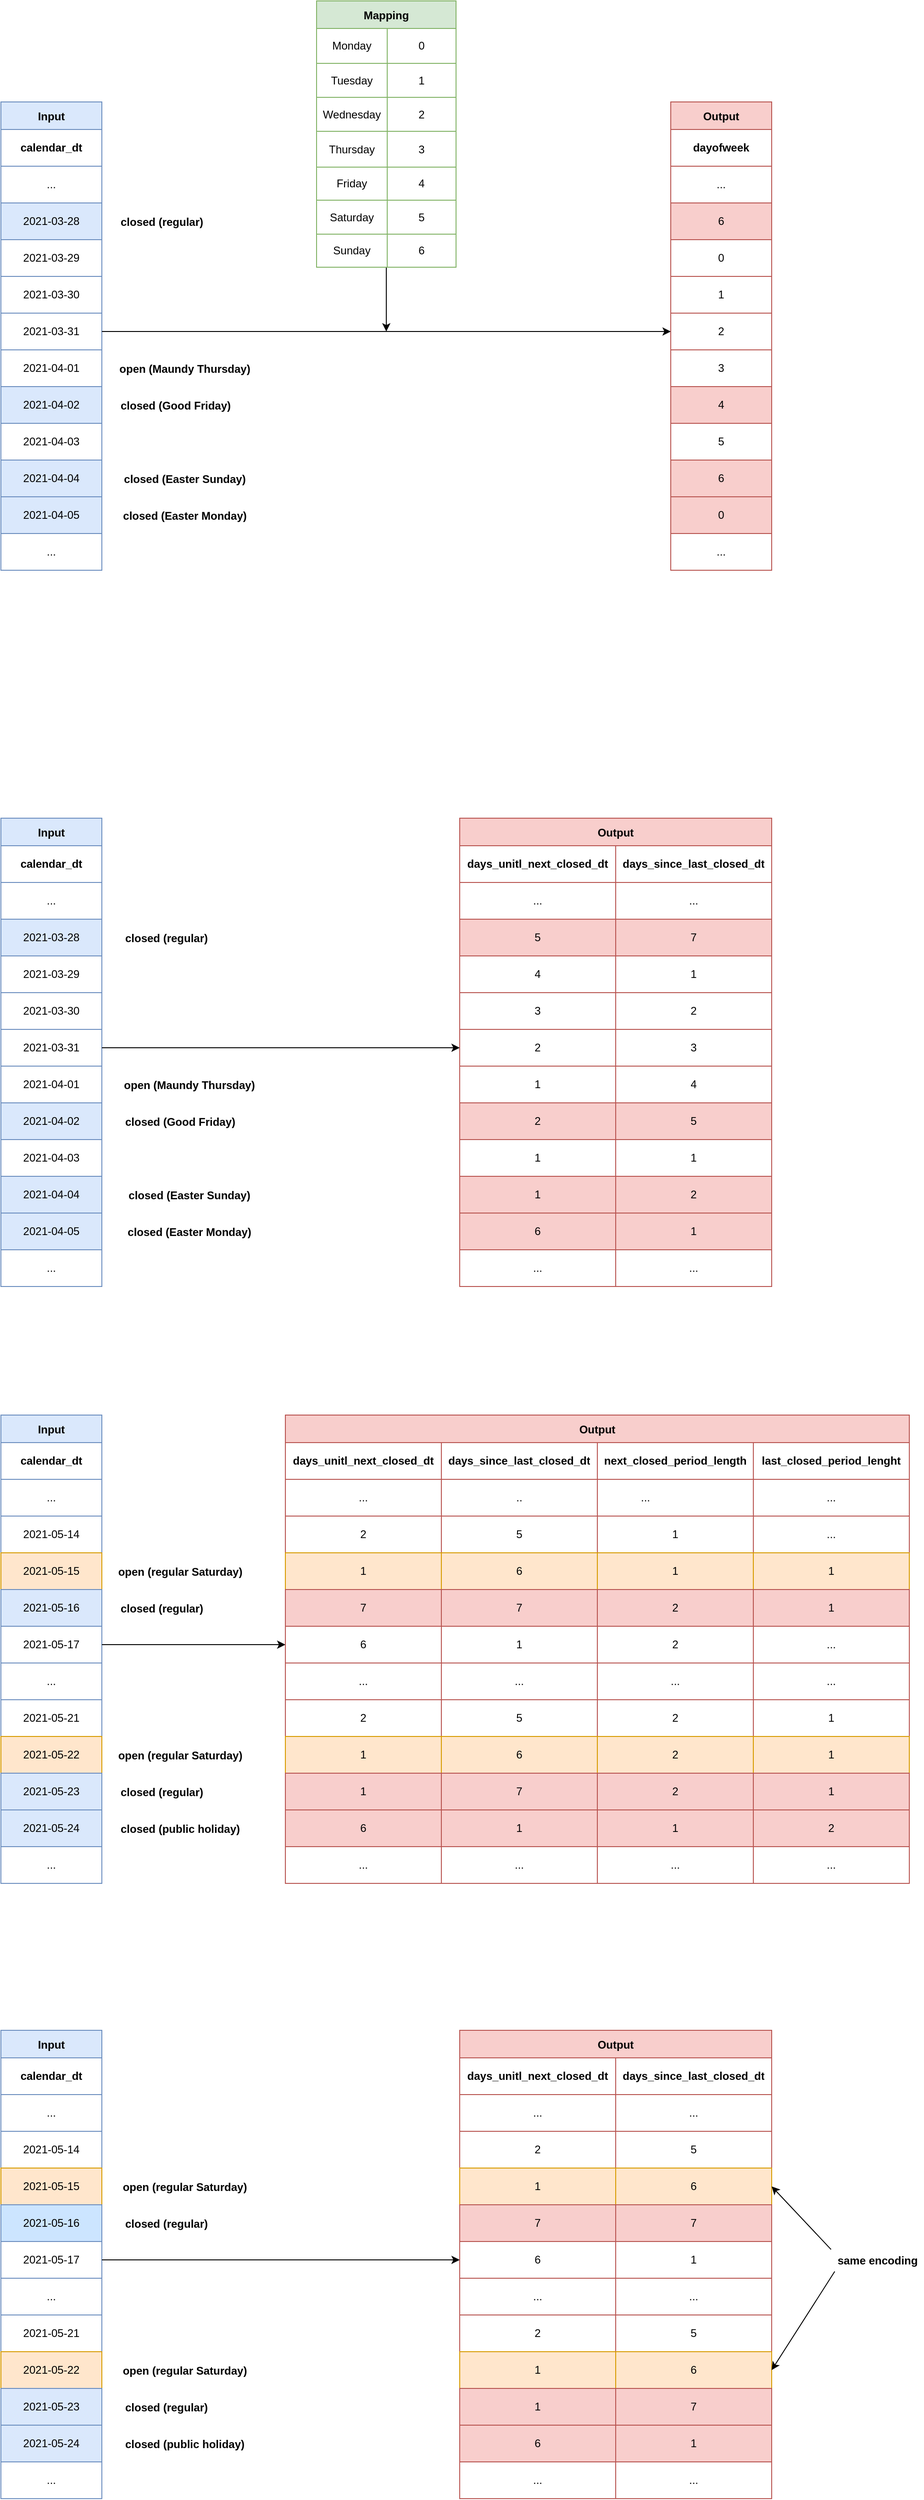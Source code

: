<mxfile version="17.1.3" type="device"><diagram id="oPAV7uylz4GjgRqqSNlR" name="Page-1"><mxGraphModel dx="1793" dy="919" grid="1" gridSize="10" guides="1" tooltips="1" connect="1" arrows="1" fold="1" page="1" pageScale="1" pageWidth="827" pageHeight="1169" background="none" math="0" shadow="0"><root><mxCell id="0"/><mxCell id="1" parent="0"/><mxCell id="sUZslxWiAFkEs5QECpNz-1" style="edgeStyle=orthogonalEdgeStyle;rounded=0;orthogonalLoop=1;jettySize=auto;html=1;" parent="1" source="4b13kfXweY22l8k9_LVc-1" edge="1"><mxGeometry relative="1" as="geometry"><mxPoint x="490" y="600" as="targetPoint"/></mxGeometry></mxCell><mxCell id="4b13kfXweY22l8k9_LVc-1" value="Mapping" style="shape=table;startSize=30;container=1;collapsible=0;childLayout=tableLayout;fontStyle=1;align=center;flipH=0;flipV=0;fillColor=#d5e8d4;strokeColor=#82b366;" parent="1" vertex="1"><mxGeometry x="414" y="240" width="152" height="290" as="geometry"/></mxCell><mxCell id="4b13kfXweY22l8k9_LVc-27" style="shape=tableRow;horizontal=0;startSize=0;swimlaneHead=0;swimlaneBody=0;top=0;left=0;bottom=0;right=0;collapsible=0;dropTarget=0;fillColor=none;points=[[0,0.5],[1,0.5]];portConstraint=eastwest;shadow=0;" parent="4b13kfXweY22l8k9_LVc-1" vertex="1"><mxGeometry y="30" width="152" height="38" as="geometry"/></mxCell><mxCell id="4b13kfXweY22l8k9_LVc-28" value="Monday" style="shape=partialRectangle;html=1;whiteSpace=wrap;connectable=0;fillColor=none;top=0;left=0;bottom=0;right=0;overflow=hidden;" parent="4b13kfXweY22l8k9_LVc-27" vertex="1"><mxGeometry width="77" height="38" as="geometry"><mxRectangle width="77" height="38" as="alternateBounds"/></mxGeometry></mxCell><mxCell id="4b13kfXweY22l8k9_LVc-29" value="0" style="shape=partialRectangle;html=1;whiteSpace=wrap;connectable=0;fillColor=none;top=0;left=0;bottom=0;right=0;overflow=hidden;" parent="4b13kfXweY22l8k9_LVc-27" vertex="1"><mxGeometry x="77" width="75" height="38" as="geometry"><mxRectangle width="75" height="38" as="alternateBounds"/></mxGeometry></mxCell><mxCell id="4b13kfXweY22l8k9_LVc-2" value="" style="shape=tableRow;horizontal=0;startSize=0;swimlaneHead=0;swimlaneBody=0;top=0;left=0;bottom=0;right=0;collapsible=0;dropTarget=0;fillColor=none;points=[[0,0.5],[1,0.5]];portConstraint=eastwest;shadow=0;" parent="4b13kfXweY22l8k9_LVc-1" vertex="1"><mxGeometry y="68" width="152" height="37" as="geometry"/></mxCell><mxCell id="4b13kfXweY22l8k9_LVc-3" value="Tuesday" style="shape=partialRectangle;html=1;whiteSpace=wrap;connectable=0;fillColor=none;top=0;left=0;bottom=0;right=0;overflow=hidden;" parent="4b13kfXweY22l8k9_LVc-2" vertex="1"><mxGeometry width="77" height="37" as="geometry"><mxRectangle width="77" height="37" as="alternateBounds"/></mxGeometry></mxCell><mxCell id="4b13kfXweY22l8k9_LVc-4" value="1" style="shape=partialRectangle;html=1;whiteSpace=wrap;connectable=0;fillColor=none;top=0;left=0;bottom=0;right=0;overflow=hidden;" parent="4b13kfXweY22l8k9_LVc-2" vertex="1"><mxGeometry x="77" width="75" height="37" as="geometry"><mxRectangle width="75" height="37" as="alternateBounds"/></mxGeometry></mxCell><mxCell id="4b13kfXweY22l8k9_LVc-10" value="" style="shape=tableRow;horizontal=0;startSize=0;swimlaneHead=0;swimlaneBody=0;top=0;left=0;bottom=0;right=0;collapsible=0;dropTarget=0;fillColor=none;points=[[0,0.5],[1,0.5]];portConstraint=eastwest;swimlaneLine=1;" parent="4b13kfXweY22l8k9_LVc-1" vertex="1"><mxGeometry y="105" width="152" height="37" as="geometry"/></mxCell><mxCell id="4b13kfXweY22l8k9_LVc-11" value="Wednesday" style="shape=partialRectangle;html=1;whiteSpace=wrap;connectable=0;fillColor=none;top=0;left=0;bottom=0;right=0;overflow=hidden;" parent="4b13kfXweY22l8k9_LVc-10" vertex="1"><mxGeometry width="77" height="37" as="geometry"><mxRectangle width="77" height="37" as="alternateBounds"/></mxGeometry></mxCell><mxCell id="4b13kfXweY22l8k9_LVc-12" value="2" style="shape=partialRectangle;html=1;whiteSpace=wrap;connectable=0;fillColor=none;top=0;left=0;bottom=0;right=0;overflow=hidden;" parent="4b13kfXweY22l8k9_LVc-10" vertex="1"><mxGeometry x="77" width="75" height="37" as="geometry"><mxRectangle width="75" height="37" as="alternateBounds"/></mxGeometry></mxCell><mxCell id="4b13kfXweY22l8k9_LVc-44" style="shape=tableRow;horizontal=0;startSize=0;swimlaneHead=0;swimlaneBody=0;top=0;left=0;bottom=0;right=0;collapsible=0;dropTarget=0;fillColor=none;points=[[0,0.5],[1,0.5]];portConstraint=eastwest;swimlaneLine=1;" parent="4b13kfXweY22l8k9_LVc-1" vertex="1"><mxGeometry y="142" width="152" height="39" as="geometry"/></mxCell><mxCell id="4b13kfXweY22l8k9_LVc-45" value="Thursday" style="shape=partialRectangle;html=1;whiteSpace=wrap;connectable=0;fillColor=none;top=0;left=0;bottom=0;right=0;overflow=hidden;" parent="4b13kfXweY22l8k9_LVc-44" vertex="1"><mxGeometry width="77" height="39" as="geometry"><mxRectangle width="77" height="39" as="alternateBounds"/></mxGeometry></mxCell><mxCell id="4b13kfXweY22l8k9_LVc-46" value="3" style="shape=partialRectangle;html=1;whiteSpace=wrap;connectable=0;fillColor=none;top=0;left=0;bottom=0;right=0;overflow=hidden;" parent="4b13kfXweY22l8k9_LVc-44" vertex="1"><mxGeometry x="77" width="75" height="39" as="geometry"><mxRectangle width="75" height="39" as="alternateBounds"/></mxGeometry></mxCell><mxCell id="4b13kfXweY22l8k9_LVc-41" style="shape=tableRow;horizontal=0;startSize=0;swimlaneHead=0;swimlaneBody=0;top=0;left=0;bottom=0;right=0;collapsible=0;dropTarget=0;fillColor=none;points=[[0,0.5],[1,0.5]];portConstraint=eastwest;swimlaneLine=1;" parent="4b13kfXweY22l8k9_LVc-1" vertex="1"><mxGeometry y="181" width="152" height="36" as="geometry"/></mxCell><mxCell id="4b13kfXweY22l8k9_LVc-42" value="Friday" style="shape=partialRectangle;html=1;whiteSpace=wrap;connectable=0;fillColor=none;top=0;left=0;bottom=0;right=0;overflow=hidden;" parent="4b13kfXweY22l8k9_LVc-41" vertex="1"><mxGeometry width="77" height="36" as="geometry"><mxRectangle width="77" height="36" as="alternateBounds"/></mxGeometry></mxCell><mxCell id="4b13kfXweY22l8k9_LVc-43" value="4" style="shape=partialRectangle;html=1;whiteSpace=wrap;connectable=0;fillColor=none;top=0;left=0;bottom=0;right=0;overflow=hidden;" parent="4b13kfXweY22l8k9_LVc-41" vertex="1"><mxGeometry x="77" width="75" height="36" as="geometry"><mxRectangle width="75" height="36" as="alternateBounds"/></mxGeometry></mxCell><mxCell id="4b13kfXweY22l8k9_LVc-38" style="shape=tableRow;horizontal=0;startSize=0;swimlaneHead=0;swimlaneBody=0;top=0;left=0;bottom=0;right=0;collapsible=0;dropTarget=0;fillColor=none;points=[[0,0.5],[1,0.5]];portConstraint=eastwest;swimlaneLine=1;" parent="4b13kfXweY22l8k9_LVc-1" vertex="1"><mxGeometry y="217" width="152" height="37" as="geometry"/></mxCell><mxCell id="4b13kfXweY22l8k9_LVc-39" value="Saturday" style="shape=partialRectangle;html=1;whiteSpace=wrap;connectable=0;fillColor=none;top=0;left=0;bottom=0;right=0;overflow=hidden;" parent="4b13kfXweY22l8k9_LVc-38" vertex="1"><mxGeometry width="77" height="37" as="geometry"><mxRectangle width="77" height="37" as="alternateBounds"/></mxGeometry></mxCell><mxCell id="4b13kfXweY22l8k9_LVc-40" value="5" style="shape=partialRectangle;html=1;whiteSpace=wrap;connectable=0;fillColor=none;top=0;left=0;bottom=0;right=0;overflow=hidden;" parent="4b13kfXweY22l8k9_LVc-38" vertex="1"><mxGeometry x="77" width="75" height="37" as="geometry"><mxRectangle width="75" height="37" as="alternateBounds"/></mxGeometry></mxCell><mxCell id="4b13kfXweY22l8k9_LVc-35" style="shape=tableRow;horizontal=0;startSize=0;swimlaneHead=0;swimlaneBody=0;top=0;left=0;bottom=0;right=0;collapsible=0;dropTarget=0;fillColor=none;points=[[0,0.5],[1,0.5]];portConstraint=eastwest;swimlaneLine=1;" parent="4b13kfXweY22l8k9_LVc-1" vertex="1"><mxGeometry y="254" width="152" height="36" as="geometry"/></mxCell><mxCell id="4b13kfXweY22l8k9_LVc-36" value="Sunday" style="shape=partialRectangle;html=1;whiteSpace=wrap;connectable=0;fillColor=none;top=0;left=0;bottom=0;right=0;overflow=hidden;" parent="4b13kfXweY22l8k9_LVc-35" vertex="1"><mxGeometry width="77" height="36" as="geometry"><mxRectangle width="77" height="36" as="alternateBounds"/></mxGeometry></mxCell><mxCell id="4b13kfXweY22l8k9_LVc-37" value="6" style="shape=partialRectangle;html=1;whiteSpace=wrap;connectable=0;fillColor=none;top=0;left=0;bottom=0;right=0;overflow=hidden;" parent="4b13kfXweY22l8k9_LVc-35" vertex="1"><mxGeometry x="77" width="75" height="36" as="geometry"><mxRectangle width="75" height="36" as="alternateBounds"/></mxGeometry></mxCell><mxCell id="4b13kfXweY22l8k9_LVc-47" value="Input" style="shape=table;startSize=30;container=1;collapsible=0;childLayout=tableLayout;fontStyle=1;align=center;flipH=0;flipV=0;fillColor=#dae8fc;strokeColor=#6c8ebf;" parent="1" vertex="1"><mxGeometry x="70" y="350" width="110" height="510" as="geometry"/></mxCell><mxCell id="E8ud4wMH9GPUSMZSRDVT-95" style="shape=tableRow;horizontal=0;startSize=0;swimlaneHead=0;swimlaneBody=0;top=0;left=0;bottom=0;right=0;collapsible=0;dropTarget=0;fillColor=none;points=[[0,0.5],[1,0.5]];portConstraint=eastwest;shadow=0;" vertex="1" parent="4b13kfXweY22l8k9_LVc-47"><mxGeometry y="30" width="110" height="40" as="geometry"/></mxCell><mxCell id="E8ud4wMH9GPUSMZSRDVT-96" value="&lt;b&gt;calendar_dt&lt;/b&gt;" style="shape=partialRectangle;html=1;whiteSpace=wrap;connectable=0;fillColor=none;top=1;left=1;bottom=1;right=1;overflow=hidden;strokeColor=#6C8EBF;" vertex="1" parent="E8ud4wMH9GPUSMZSRDVT-95"><mxGeometry width="110" height="40" as="geometry"><mxRectangle width="110" height="40" as="alternateBounds"/></mxGeometry></mxCell><mxCell id="4b13kfXweY22l8k9_LVc-69" style="shape=tableRow;horizontal=0;startSize=0;swimlaneHead=0;swimlaneBody=0;top=0;left=0;bottom=0;right=0;collapsible=0;dropTarget=0;fillColor=none;points=[[0,0.5],[1,0.5]];portConstraint=eastwest;shadow=0;" parent="4b13kfXweY22l8k9_LVc-47" vertex="1"><mxGeometry y="70" width="110" height="40" as="geometry"/></mxCell><mxCell id="4b13kfXweY22l8k9_LVc-70" value="..." style="shape=partialRectangle;html=1;whiteSpace=wrap;connectable=0;fillColor=none;top=1;left=1;bottom=1;right=1;overflow=hidden;strokeColor=#6C8EBF;" parent="4b13kfXweY22l8k9_LVc-69" vertex="1"><mxGeometry width="110" height="40" as="geometry"><mxRectangle width="110" height="40" as="alternateBounds"/></mxGeometry></mxCell><mxCell id="4b13kfXweY22l8k9_LVc-48" style="shape=tableRow;horizontal=0;startSize=0;swimlaneHead=0;swimlaneBody=0;top=0;left=0;bottom=0;right=0;collapsible=0;dropTarget=0;fillColor=none;points=[[0,0.5],[1,0.5]];portConstraint=eastwest;shadow=0;" parent="4b13kfXweY22l8k9_LVc-47" vertex="1"><mxGeometry y="110" width="110" height="40" as="geometry"/></mxCell><mxCell id="4b13kfXweY22l8k9_LVc-49" value="2021-03-28" style="shape=partialRectangle;html=1;whiteSpace=wrap;connectable=0;fillColor=#dae8fc;top=1;left=1;bottom=1;right=1;overflow=hidden;strokeColor=#6C8EBF;sketch=0;" parent="4b13kfXweY22l8k9_LVc-48" vertex="1"><mxGeometry width="110" height="40" as="geometry"><mxRectangle width="110" height="40" as="alternateBounds"/></mxGeometry></mxCell><mxCell id="4b13kfXweY22l8k9_LVc-51" value="" style="shape=tableRow;horizontal=0;startSize=0;swimlaneHead=0;swimlaneBody=0;top=0;left=0;bottom=0;right=0;collapsible=0;dropTarget=0;fillColor=none;points=[[0,0.5],[1,0.5]];portConstraint=eastwest;shadow=0;" parent="4b13kfXweY22l8k9_LVc-47" vertex="1"><mxGeometry y="150" width="110" height="40" as="geometry"/></mxCell><mxCell id="4b13kfXweY22l8k9_LVc-52" value="2021-03-29" style="shape=partialRectangle;html=1;whiteSpace=wrap;connectable=0;fillColor=none;top=1;left=1;bottom=1;right=1;overflow=hidden;strokeColor=#6C8EBF;" parent="4b13kfXweY22l8k9_LVc-51" vertex="1"><mxGeometry width="110" height="40" as="geometry"><mxRectangle width="110" height="40" as="alternateBounds"/></mxGeometry></mxCell><mxCell id="4b13kfXweY22l8k9_LVc-54" value="" style="shape=tableRow;horizontal=0;startSize=0;swimlaneHead=0;swimlaneBody=0;top=0;left=0;bottom=0;right=0;collapsible=0;dropTarget=0;fillColor=none;points=[[0,0.5],[1,0.5]];portConstraint=eastwest;swimlaneLine=1;" parent="4b13kfXweY22l8k9_LVc-47" vertex="1"><mxGeometry y="190" width="110" height="40" as="geometry"/></mxCell><mxCell id="4b13kfXweY22l8k9_LVc-55" value="2021-03-30" style="shape=partialRectangle;html=1;whiteSpace=wrap;connectable=0;fillColor=none;top=1;left=1;bottom=1;right=1;overflow=hidden;strokeColor=#6C8EBF;" parent="4b13kfXweY22l8k9_LVc-54" vertex="1"><mxGeometry width="110" height="40" as="geometry"><mxRectangle width="110" height="40" as="alternateBounds"/></mxGeometry></mxCell><mxCell id="4b13kfXweY22l8k9_LVc-57" style="shape=tableRow;horizontal=0;startSize=0;swimlaneHead=0;swimlaneBody=0;top=0;left=0;bottom=0;right=0;collapsible=0;dropTarget=0;fillColor=none;points=[[0,0.5],[1,0.5]];portConstraint=eastwest;swimlaneLine=1;" parent="4b13kfXweY22l8k9_LVc-47" vertex="1"><mxGeometry y="230" width="110" height="40" as="geometry"/></mxCell><mxCell id="4b13kfXweY22l8k9_LVc-58" value="2021-03-31" style="shape=partialRectangle;html=1;whiteSpace=wrap;connectable=0;fillColor=none;top=1;left=1;bottom=1;right=1;overflow=hidden;strokeColor=#6C8EBF;" parent="4b13kfXweY22l8k9_LVc-57" vertex="1"><mxGeometry width="110" height="40" as="geometry"><mxRectangle width="110" height="40" as="alternateBounds"/></mxGeometry></mxCell><mxCell id="4b13kfXweY22l8k9_LVc-60" style="shape=tableRow;horizontal=0;startSize=0;swimlaneHead=0;swimlaneBody=0;top=0;left=0;bottom=0;right=0;collapsible=0;dropTarget=0;fillColor=none;points=[[0,0.5],[1,0.5]];portConstraint=eastwest;swimlaneLine=1;" parent="4b13kfXweY22l8k9_LVc-47" vertex="1"><mxGeometry y="270" width="110" height="40" as="geometry"/></mxCell><mxCell id="4b13kfXweY22l8k9_LVc-61" value="2021-04-01" style="shape=partialRectangle;html=1;whiteSpace=wrap;connectable=0;fillColor=none;top=1;left=1;bottom=1;right=1;overflow=hidden;strokeColor=#6C8EBF;" parent="4b13kfXweY22l8k9_LVc-60" vertex="1"><mxGeometry width="110" height="40" as="geometry"><mxRectangle width="110" height="40" as="alternateBounds"/></mxGeometry></mxCell><mxCell id="4b13kfXweY22l8k9_LVc-63" style="shape=tableRow;horizontal=0;startSize=0;swimlaneHead=0;swimlaneBody=0;top=0;left=0;bottom=0;right=0;collapsible=0;dropTarget=0;fillColor=none;points=[[0,0.5],[1,0.5]];portConstraint=eastwest;swimlaneLine=1;" parent="4b13kfXweY22l8k9_LVc-47" vertex="1"><mxGeometry y="310" width="110" height="40" as="geometry"/></mxCell><mxCell id="4b13kfXweY22l8k9_LVc-64" value="2021-04-02" style="shape=partialRectangle;html=1;whiteSpace=wrap;connectable=0;fillColor=#dae8fc;top=1;left=1;bottom=1;right=1;overflow=hidden;strokeColor=#6C8EBF;sketch=0;" parent="4b13kfXweY22l8k9_LVc-63" vertex="1"><mxGeometry width="110" height="40" as="geometry"><mxRectangle width="110" height="40" as="alternateBounds"/></mxGeometry></mxCell><mxCell id="4b13kfXweY22l8k9_LVc-66" style="shape=tableRow;horizontal=0;startSize=0;swimlaneHead=0;swimlaneBody=0;top=0;left=0;bottom=0;right=0;collapsible=0;dropTarget=0;fillColor=none;points=[[0,0.5],[1,0.5]];portConstraint=eastwest;swimlaneLine=1;" parent="4b13kfXweY22l8k9_LVc-47" vertex="1"><mxGeometry y="350" width="110" height="40" as="geometry"/></mxCell><mxCell id="4b13kfXweY22l8k9_LVc-67" value="2021-04-03" style="shape=partialRectangle;html=1;whiteSpace=wrap;connectable=0;fillColor=none;top=1;left=1;bottom=1;right=1;overflow=hidden;strokeColor=#6C8EBF;" parent="4b13kfXweY22l8k9_LVc-66" vertex="1"><mxGeometry width="110" height="40" as="geometry"><mxRectangle width="110" height="40" as="alternateBounds"/></mxGeometry></mxCell><mxCell id="4b13kfXweY22l8k9_LVc-71" style="shape=tableRow;horizontal=0;startSize=0;swimlaneHead=0;swimlaneBody=0;top=0;left=0;bottom=0;right=0;collapsible=0;dropTarget=0;fillColor=none;points=[[0,0.5],[1,0.5]];portConstraint=eastwest;swimlaneLine=1;" parent="4b13kfXweY22l8k9_LVc-47" vertex="1"><mxGeometry y="390" width="110" height="40" as="geometry"/></mxCell><mxCell id="4b13kfXweY22l8k9_LVc-72" value="2021-04-04" style="shape=partialRectangle;html=1;whiteSpace=wrap;connectable=0;fillColor=#dae8fc;top=1;left=1;bottom=1;right=1;overflow=hidden;strokeColor=#6C8EBF;sketch=0;" parent="4b13kfXweY22l8k9_LVc-71" vertex="1"><mxGeometry width="110" height="40" as="geometry"><mxRectangle width="110" height="40" as="alternateBounds"/></mxGeometry></mxCell><mxCell id="4b13kfXweY22l8k9_LVc-73" style="shape=tableRow;horizontal=0;startSize=0;swimlaneHead=0;swimlaneBody=0;top=0;left=0;bottom=0;right=0;collapsible=0;dropTarget=0;fillColor=none;points=[[0,0.5],[1,0.5]];portConstraint=eastwest;swimlaneLine=1;" parent="4b13kfXweY22l8k9_LVc-47" vertex="1"><mxGeometry y="430" width="110" height="40" as="geometry"/></mxCell><mxCell id="4b13kfXweY22l8k9_LVc-74" value="2021-04-05" style="shape=partialRectangle;html=1;whiteSpace=wrap;connectable=0;fillColor=#dae8fc;top=1;left=1;bottom=1;right=1;overflow=hidden;strokeColor=#6C8EBF;sketch=0;" parent="4b13kfXweY22l8k9_LVc-73" vertex="1"><mxGeometry width="110" height="40" as="geometry"><mxRectangle width="110" height="40" as="alternateBounds"/></mxGeometry></mxCell><mxCell id="sUZslxWiAFkEs5QECpNz-104" style="shape=tableRow;horizontal=0;startSize=0;swimlaneHead=0;swimlaneBody=0;top=0;left=0;bottom=0;right=0;collapsible=0;dropTarget=0;fillColor=none;points=[[0,0.5],[1,0.5]];portConstraint=eastwest;swimlaneLine=1;" parent="4b13kfXweY22l8k9_LVc-47" vertex="1"><mxGeometry y="470" width="110" height="40" as="geometry"/></mxCell><mxCell id="sUZslxWiAFkEs5QECpNz-105" value="..." style="shape=partialRectangle;html=1;whiteSpace=wrap;connectable=0;fillColor=none;top=1;left=1;bottom=1;right=1;overflow=hidden;strokeColor=#6C8EBF;" parent="sUZslxWiAFkEs5QECpNz-104" vertex="1"><mxGeometry width="110" height="40" as="geometry"><mxRectangle width="110" height="40" as="alternateBounds"/></mxGeometry></mxCell><mxCell id="4b13kfXweY22l8k9_LVc-75" value="Output" style="shape=table;startSize=30;container=1;collapsible=0;childLayout=tableLayout;fontStyle=1;align=center;flipH=0;flipV=0;fillColor=#f8cecc;strokeColor=#b85450;" parent="1" vertex="1"><mxGeometry x="800" y="350" width="110" height="510" as="geometry"/></mxCell><mxCell id="4b13kfXweY22l8k9_LVc-193" style="shape=tableRow;horizontal=0;startSize=0;swimlaneHead=0;swimlaneBody=0;top=0;left=0;bottom=0;right=0;collapsible=0;dropTarget=0;fillColor=none;points=[[0,0.5],[1,0.5]];portConstraint=eastwest;shadow=0;" parent="4b13kfXweY22l8k9_LVc-75" vertex="1"><mxGeometry y="30" width="110" height="40" as="geometry"/></mxCell><mxCell id="4b13kfXweY22l8k9_LVc-194" value="&lt;b&gt;dayofweek&lt;/b&gt;" style="shape=partialRectangle;html=1;whiteSpace=wrap;connectable=0;fillColor=none;top=1;left=1;bottom=1;right=1;overflow=hidden;strokeColor=#B85450;" parent="4b13kfXweY22l8k9_LVc-193" vertex="1"><mxGeometry width="110" height="40" as="geometry"><mxRectangle width="110" height="40" as="alternateBounds"/></mxGeometry></mxCell><mxCell id="4b13kfXweY22l8k9_LVc-76" style="shape=tableRow;horizontal=0;startSize=0;swimlaneHead=0;swimlaneBody=0;top=0;left=0;bottom=0;right=0;collapsible=0;dropTarget=0;fillColor=none;points=[[0,0.5],[1,0.5]];portConstraint=eastwest;shadow=0;" parent="4b13kfXweY22l8k9_LVc-75" vertex="1"><mxGeometry y="70" width="110" height="40" as="geometry"/></mxCell><mxCell id="4b13kfXweY22l8k9_LVc-77" value="..." style="shape=partialRectangle;html=1;whiteSpace=wrap;connectable=0;fillColor=none;top=1;left=1;bottom=1;right=1;overflow=hidden;strokeColor=#B85450;" parent="4b13kfXweY22l8k9_LVc-76" vertex="1"><mxGeometry width="110" height="40" as="geometry"><mxRectangle width="110" height="40" as="alternateBounds"/></mxGeometry></mxCell><mxCell id="4b13kfXweY22l8k9_LVc-78" style="shape=tableRow;horizontal=0;startSize=0;swimlaneHead=0;swimlaneBody=0;top=0;left=0;bottom=0;right=0;collapsible=0;dropTarget=0;fillColor=none;points=[[0,0.5],[1,0.5]];portConstraint=eastwest;shadow=0;" parent="4b13kfXweY22l8k9_LVc-75" vertex="1"><mxGeometry y="110" width="110" height="40" as="geometry"/></mxCell><mxCell id="4b13kfXweY22l8k9_LVc-79" value="6" style="shape=partialRectangle;html=1;whiteSpace=wrap;connectable=0;fillColor=#f8cecc;top=1;left=1;bottom=1;right=1;overflow=hidden;strokeColor=#B85450;sketch=0;" parent="4b13kfXweY22l8k9_LVc-78" vertex="1"><mxGeometry width="110" height="40" as="geometry"><mxRectangle width="110" height="40" as="alternateBounds"/></mxGeometry></mxCell><mxCell id="4b13kfXweY22l8k9_LVc-80" value="" style="shape=tableRow;horizontal=0;startSize=0;swimlaneHead=0;swimlaneBody=0;top=0;left=0;bottom=0;right=0;collapsible=0;dropTarget=0;fillColor=none;points=[[0,0.5],[1,0.5]];portConstraint=eastwest;shadow=0;" parent="4b13kfXweY22l8k9_LVc-75" vertex="1"><mxGeometry y="150" width="110" height="40" as="geometry"/></mxCell><mxCell id="4b13kfXweY22l8k9_LVc-81" value="0" style="shape=partialRectangle;html=1;whiteSpace=wrap;connectable=0;fillColor=none;top=1;left=1;bottom=1;right=1;overflow=hidden;strokeColor=#B85450;" parent="4b13kfXweY22l8k9_LVc-80" vertex="1"><mxGeometry width="110" height="40" as="geometry"><mxRectangle width="110" height="40" as="alternateBounds"/></mxGeometry></mxCell><mxCell id="4b13kfXweY22l8k9_LVc-82" value="" style="shape=tableRow;horizontal=0;startSize=0;swimlaneHead=0;swimlaneBody=0;top=0;left=0;bottom=0;right=0;collapsible=0;dropTarget=0;fillColor=none;points=[[0,0.5],[1,0.5]];portConstraint=eastwest;swimlaneLine=1;" parent="4b13kfXweY22l8k9_LVc-75" vertex="1"><mxGeometry y="190" width="110" height="40" as="geometry"/></mxCell><mxCell id="4b13kfXweY22l8k9_LVc-83" value="1" style="shape=partialRectangle;html=1;whiteSpace=wrap;connectable=0;fillColor=none;top=1;left=1;bottom=1;right=1;overflow=hidden;strokeColor=#B85450;" parent="4b13kfXweY22l8k9_LVc-82" vertex="1"><mxGeometry width="110" height="40" as="geometry"><mxRectangle width="110" height="40" as="alternateBounds"/></mxGeometry></mxCell><mxCell id="4b13kfXweY22l8k9_LVc-84" style="shape=tableRow;horizontal=0;startSize=0;swimlaneHead=0;swimlaneBody=0;top=0;left=0;bottom=0;right=0;collapsible=0;dropTarget=0;fillColor=none;points=[[0,0.5],[1,0.5]];portConstraint=eastwest;swimlaneLine=1;" parent="4b13kfXweY22l8k9_LVc-75" vertex="1"><mxGeometry y="230" width="110" height="40" as="geometry"/></mxCell><mxCell id="4b13kfXweY22l8k9_LVc-85" value="2" style="shape=partialRectangle;html=1;whiteSpace=wrap;connectable=0;fillColor=none;top=1;left=1;bottom=1;right=1;overflow=hidden;strokeColor=#B85450;" parent="4b13kfXweY22l8k9_LVc-84" vertex="1"><mxGeometry width="110" height="40" as="geometry"><mxRectangle width="110" height="40" as="alternateBounds"/></mxGeometry></mxCell><mxCell id="4b13kfXweY22l8k9_LVc-86" style="shape=tableRow;horizontal=0;startSize=0;swimlaneHead=0;swimlaneBody=0;top=0;left=0;bottom=0;right=0;collapsible=0;dropTarget=0;fillColor=none;points=[[0,0.5],[1,0.5]];portConstraint=eastwest;swimlaneLine=1;" parent="4b13kfXweY22l8k9_LVc-75" vertex="1"><mxGeometry y="270" width="110" height="40" as="geometry"/></mxCell><mxCell id="4b13kfXweY22l8k9_LVc-87" value="3" style="shape=partialRectangle;html=1;whiteSpace=wrap;connectable=0;fillColor=none;top=1;left=1;bottom=1;right=1;overflow=hidden;strokeColor=#B85450;" parent="4b13kfXweY22l8k9_LVc-86" vertex="1"><mxGeometry width="110" height="40" as="geometry"><mxRectangle width="110" height="40" as="alternateBounds"/></mxGeometry></mxCell><mxCell id="4b13kfXweY22l8k9_LVc-88" style="shape=tableRow;horizontal=0;startSize=0;swimlaneHead=0;swimlaneBody=0;top=0;left=0;bottom=0;right=0;collapsible=0;dropTarget=0;fillColor=none;points=[[0,0.5],[1,0.5]];portConstraint=eastwest;swimlaneLine=1;" parent="4b13kfXweY22l8k9_LVc-75" vertex="1"><mxGeometry y="310" width="110" height="40" as="geometry"/></mxCell><mxCell id="4b13kfXweY22l8k9_LVc-89" value="4" style="shape=partialRectangle;html=1;whiteSpace=wrap;connectable=0;fillColor=#f8cecc;top=1;left=1;bottom=1;right=1;overflow=hidden;strokeColor=#B85450;sketch=0;" parent="4b13kfXweY22l8k9_LVc-88" vertex="1"><mxGeometry width="110" height="40" as="geometry"><mxRectangle width="110" height="40" as="alternateBounds"/></mxGeometry></mxCell><mxCell id="4b13kfXweY22l8k9_LVc-90" style="shape=tableRow;horizontal=0;startSize=0;swimlaneHead=0;swimlaneBody=0;top=0;left=0;bottom=0;right=0;collapsible=0;dropTarget=0;fillColor=none;points=[[0,0.5],[1,0.5]];portConstraint=eastwest;swimlaneLine=1;" parent="4b13kfXweY22l8k9_LVc-75" vertex="1"><mxGeometry y="350" width="110" height="40" as="geometry"/></mxCell><mxCell id="4b13kfXweY22l8k9_LVc-91" value="5" style="shape=partialRectangle;html=1;whiteSpace=wrap;connectable=0;fillColor=none;top=1;left=1;bottom=1;right=1;overflow=hidden;strokeColor=#B85450;" parent="4b13kfXweY22l8k9_LVc-90" vertex="1"><mxGeometry width="110" height="40" as="geometry"><mxRectangle width="110" height="40" as="alternateBounds"/></mxGeometry></mxCell><mxCell id="4b13kfXweY22l8k9_LVc-92" style="shape=tableRow;horizontal=0;startSize=0;swimlaneHead=0;swimlaneBody=0;top=0;left=0;bottom=0;right=0;collapsible=0;dropTarget=0;fillColor=none;points=[[0,0.5],[1,0.5]];portConstraint=eastwest;swimlaneLine=1;" parent="4b13kfXweY22l8k9_LVc-75" vertex="1"><mxGeometry y="390" width="110" height="40" as="geometry"/></mxCell><mxCell id="4b13kfXweY22l8k9_LVc-93" value="6" style="shape=partialRectangle;html=1;whiteSpace=wrap;connectable=0;fillColor=#f8cecc;top=1;left=1;bottom=1;right=1;overflow=hidden;strokeColor=#B85450;sketch=0;" parent="4b13kfXweY22l8k9_LVc-92" vertex="1"><mxGeometry width="110" height="40" as="geometry"><mxRectangle width="110" height="40" as="alternateBounds"/></mxGeometry></mxCell><mxCell id="sUZslxWiAFkEs5QECpNz-106" style="shape=tableRow;horizontal=0;startSize=0;swimlaneHead=0;swimlaneBody=0;top=0;left=0;bottom=0;right=0;collapsible=0;dropTarget=0;fillColor=none;points=[[0,0.5],[1,0.5]];portConstraint=eastwest;swimlaneLine=1;" parent="4b13kfXweY22l8k9_LVc-75" vertex="1"><mxGeometry y="430" width="110" height="40" as="geometry"/></mxCell><mxCell id="sUZslxWiAFkEs5QECpNz-107" value="0" style="shape=partialRectangle;html=1;whiteSpace=wrap;connectable=0;fillColor=#f8cecc;top=1;left=1;bottom=1;right=1;overflow=hidden;strokeColor=#B85450;sketch=0;" parent="sUZslxWiAFkEs5QECpNz-106" vertex="1"><mxGeometry width="110" height="40" as="geometry"><mxRectangle width="110" height="40" as="alternateBounds"/></mxGeometry></mxCell><mxCell id="4b13kfXweY22l8k9_LVc-94" style="shape=tableRow;horizontal=0;startSize=0;swimlaneHead=0;swimlaneBody=0;top=0;left=0;bottom=0;right=0;collapsible=0;dropTarget=0;fillColor=none;points=[[0,0.5],[1,0.5]];portConstraint=eastwest;swimlaneLine=1;" parent="4b13kfXweY22l8k9_LVc-75" vertex="1"><mxGeometry y="470" width="110" height="40" as="geometry"/></mxCell><mxCell id="4b13kfXweY22l8k9_LVc-95" value="..." style="shape=partialRectangle;html=1;whiteSpace=wrap;connectable=0;fillColor=none;top=1;left=1;bottom=1;right=1;overflow=hidden;strokeColor=#B85450;" parent="4b13kfXweY22l8k9_LVc-94" vertex="1"><mxGeometry width="110" height="40" as="geometry"><mxRectangle width="110" height="40" as="alternateBounds"/></mxGeometry></mxCell><mxCell id="4b13kfXweY22l8k9_LVc-97" style="edgeStyle=orthogonalEdgeStyle;rounded=0;orthogonalLoop=1;jettySize=auto;html=1;exitX=1;exitY=0.5;exitDx=0;exitDy=0;entryX=0;entryY=0.5;entryDx=0;entryDy=0;" parent="1" source="4b13kfXweY22l8k9_LVc-57" target="4b13kfXweY22l8k9_LVc-84" edge="1"><mxGeometry relative="1" as="geometry"/></mxCell><mxCell id="4b13kfXweY22l8k9_LVc-124" value="Input" style="shape=table;startSize=30;container=1;collapsible=0;childLayout=tableLayout;fontStyle=1;align=center;flipH=0;flipV=0;fillColor=#dae8fc;strokeColor=#6c8ebf;" parent="1" vertex="1"><mxGeometry x="70" y="1130" width="110" height="510" as="geometry"/></mxCell><mxCell id="E8ud4wMH9GPUSMZSRDVT-57" style="shape=tableRow;horizontal=0;startSize=0;swimlaneHead=0;swimlaneBody=0;top=0;left=0;bottom=0;right=0;collapsible=0;dropTarget=0;fillColor=none;points=[[0,0.5],[1,0.5]];portConstraint=eastwest;shadow=0;" vertex="1" parent="4b13kfXweY22l8k9_LVc-124"><mxGeometry y="30" width="110" height="40" as="geometry"/></mxCell><mxCell id="E8ud4wMH9GPUSMZSRDVT-58" value="&lt;b&gt;calendar_dt&lt;/b&gt;" style="shape=partialRectangle;html=1;whiteSpace=wrap;connectable=0;fillColor=none;top=1;left=1;bottom=1;right=1;overflow=hidden;strokeColor=#6C8EBF;" vertex="1" parent="E8ud4wMH9GPUSMZSRDVT-57"><mxGeometry width="110" height="40" as="geometry"><mxRectangle width="110" height="40" as="alternateBounds"/></mxGeometry></mxCell><mxCell id="4b13kfXweY22l8k9_LVc-125" style="shape=tableRow;horizontal=0;startSize=0;swimlaneHead=0;swimlaneBody=0;top=0;left=0;bottom=0;right=0;collapsible=0;dropTarget=0;fillColor=none;points=[[0,0.5],[1,0.5]];portConstraint=eastwest;shadow=0;" parent="4b13kfXweY22l8k9_LVc-124" vertex="1"><mxGeometry y="70" width="110" height="40" as="geometry"/></mxCell><mxCell id="4b13kfXweY22l8k9_LVc-126" value="..." style="shape=partialRectangle;html=1;whiteSpace=wrap;connectable=0;fillColor=none;top=1;left=1;bottom=1;right=1;overflow=hidden;strokeColor=#6C8EBF;" parent="4b13kfXweY22l8k9_LVc-125" vertex="1"><mxGeometry width="110" height="40" as="geometry"><mxRectangle width="110" height="40" as="alternateBounds"/></mxGeometry></mxCell><mxCell id="4b13kfXweY22l8k9_LVc-127" style="shape=tableRow;horizontal=0;startSize=0;swimlaneHead=0;swimlaneBody=0;top=0;left=0;bottom=0;right=0;collapsible=0;dropTarget=0;fillColor=none;points=[[0,0.5],[1,0.5]];portConstraint=eastwest;shadow=0;" parent="4b13kfXweY22l8k9_LVc-124" vertex="1"><mxGeometry y="110" width="110" height="40" as="geometry"/></mxCell><mxCell id="4b13kfXweY22l8k9_LVc-128" value="2021-03-28" style="shape=partialRectangle;html=1;whiteSpace=wrap;connectable=0;fillColor=#dae8fc;top=1;left=1;bottom=1;right=1;overflow=hidden;strokeColor=#6C8EBF;sketch=0;" parent="4b13kfXweY22l8k9_LVc-127" vertex="1"><mxGeometry width="110" height="40" as="geometry"><mxRectangle width="110" height="40" as="alternateBounds"/></mxGeometry></mxCell><mxCell id="4b13kfXweY22l8k9_LVc-129" value="" style="shape=tableRow;horizontal=0;startSize=0;swimlaneHead=0;swimlaneBody=0;top=0;left=0;bottom=0;right=0;collapsible=0;dropTarget=0;fillColor=none;points=[[0,0.5],[1,0.5]];portConstraint=eastwest;shadow=0;" parent="4b13kfXweY22l8k9_LVc-124" vertex="1"><mxGeometry y="150" width="110" height="40" as="geometry"/></mxCell><mxCell id="4b13kfXweY22l8k9_LVc-130" value="2021-03-29" style="shape=partialRectangle;html=1;whiteSpace=wrap;connectable=0;fillColor=none;top=1;left=1;bottom=1;right=1;overflow=hidden;strokeColor=#6C8EBF;" parent="4b13kfXweY22l8k9_LVc-129" vertex="1"><mxGeometry width="110" height="40" as="geometry"><mxRectangle width="110" height="40" as="alternateBounds"/></mxGeometry></mxCell><mxCell id="4b13kfXweY22l8k9_LVc-131" value="" style="shape=tableRow;horizontal=0;startSize=0;swimlaneHead=0;swimlaneBody=0;top=0;left=0;bottom=0;right=0;collapsible=0;dropTarget=0;fillColor=none;points=[[0,0.5],[1,0.5]];portConstraint=eastwest;swimlaneLine=1;" parent="4b13kfXweY22l8k9_LVc-124" vertex="1"><mxGeometry y="190" width="110" height="40" as="geometry"/></mxCell><mxCell id="4b13kfXweY22l8k9_LVc-132" value="2021-03-30" style="shape=partialRectangle;html=1;whiteSpace=wrap;connectable=0;fillColor=none;top=1;left=1;bottom=1;right=1;overflow=hidden;strokeColor=#6C8EBF;" parent="4b13kfXweY22l8k9_LVc-131" vertex="1"><mxGeometry width="110" height="40" as="geometry"><mxRectangle width="110" height="40" as="alternateBounds"/></mxGeometry></mxCell><mxCell id="4b13kfXweY22l8k9_LVc-133" style="shape=tableRow;horizontal=0;startSize=0;swimlaneHead=0;swimlaneBody=0;top=0;left=0;bottom=0;right=0;collapsible=0;dropTarget=0;fillColor=none;points=[[0,0.5],[1,0.5]];portConstraint=eastwest;swimlaneLine=1;" parent="4b13kfXweY22l8k9_LVc-124" vertex="1"><mxGeometry y="230" width="110" height="40" as="geometry"/></mxCell><mxCell id="4b13kfXweY22l8k9_LVc-134" value="2021-03-31" style="shape=partialRectangle;html=1;whiteSpace=wrap;connectable=0;fillColor=none;top=1;left=1;bottom=1;right=1;overflow=hidden;strokeColor=#6C8EBF;" parent="4b13kfXweY22l8k9_LVc-133" vertex="1"><mxGeometry width="110" height="40" as="geometry"><mxRectangle width="110" height="40" as="alternateBounds"/></mxGeometry></mxCell><mxCell id="4b13kfXweY22l8k9_LVc-135" style="shape=tableRow;horizontal=0;startSize=0;swimlaneHead=0;swimlaneBody=0;top=0;left=0;bottom=0;right=0;collapsible=0;dropTarget=0;fillColor=none;points=[[0,0.5],[1,0.5]];portConstraint=eastwest;swimlaneLine=1;" parent="4b13kfXweY22l8k9_LVc-124" vertex="1"><mxGeometry y="270" width="110" height="40" as="geometry"/></mxCell><mxCell id="4b13kfXweY22l8k9_LVc-136" value="2021-04-01" style="shape=partialRectangle;html=1;whiteSpace=wrap;connectable=0;fillColor=none;top=1;left=1;bottom=1;right=1;overflow=hidden;strokeColor=#6C8EBF;" parent="4b13kfXweY22l8k9_LVc-135" vertex="1"><mxGeometry width="110" height="40" as="geometry"><mxRectangle width="110" height="40" as="alternateBounds"/></mxGeometry></mxCell><mxCell id="4b13kfXweY22l8k9_LVc-137" style="shape=tableRow;horizontal=0;startSize=0;swimlaneHead=0;swimlaneBody=0;top=0;left=0;bottom=0;right=0;collapsible=0;dropTarget=0;fillColor=none;points=[[0,0.5],[1,0.5]];portConstraint=eastwest;swimlaneLine=1;" parent="4b13kfXweY22l8k9_LVc-124" vertex="1"><mxGeometry y="310" width="110" height="40" as="geometry"/></mxCell><mxCell id="4b13kfXweY22l8k9_LVc-138" value="2021-04-02" style="shape=partialRectangle;html=1;whiteSpace=wrap;connectable=0;fillColor=#dae8fc;top=1;left=1;bottom=1;right=1;overflow=hidden;strokeColor=#6C8EBF;sketch=0;" parent="4b13kfXweY22l8k9_LVc-137" vertex="1"><mxGeometry width="110" height="40" as="geometry"><mxRectangle width="110" height="40" as="alternateBounds"/></mxGeometry></mxCell><mxCell id="4b13kfXweY22l8k9_LVc-139" style="shape=tableRow;horizontal=0;startSize=0;swimlaneHead=0;swimlaneBody=0;top=0;left=0;bottom=0;right=0;collapsible=0;dropTarget=0;fillColor=none;points=[[0,0.5],[1,0.5]];portConstraint=eastwest;swimlaneLine=1;" parent="4b13kfXweY22l8k9_LVc-124" vertex="1"><mxGeometry y="350" width="110" height="40" as="geometry"/></mxCell><mxCell id="4b13kfXweY22l8k9_LVc-140" value="2021-04-03" style="shape=partialRectangle;html=1;whiteSpace=wrap;connectable=0;fillColor=none;top=1;left=1;bottom=1;right=1;overflow=hidden;strokeColor=#6C8EBF;" parent="4b13kfXweY22l8k9_LVc-139" vertex="1"><mxGeometry width="110" height="40" as="geometry"><mxRectangle width="110" height="40" as="alternateBounds"/></mxGeometry></mxCell><mxCell id="4b13kfXweY22l8k9_LVc-141" style="shape=tableRow;horizontal=0;startSize=0;swimlaneHead=0;swimlaneBody=0;top=0;left=0;bottom=0;right=0;collapsible=0;dropTarget=0;fillColor=none;points=[[0,0.5],[1,0.5]];portConstraint=eastwest;swimlaneLine=1;" parent="4b13kfXweY22l8k9_LVc-124" vertex="1"><mxGeometry y="390" width="110" height="40" as="geometry"/></mxCell><mxCell id="4b13kfXweY22l8k9_LVc-142" value="2021-04-04" style="shape=partialRectangle;html=1;whiteSpace=wrap;connectable=0;fillColor=#dae8fc;top=1;left=1;bottom=1;right=1;overflow=hidden;strokeColor=#6C8EBF;sketch=0;" parent="4b13kfXweY22l8k9_LVc-141" vertex="1"><mxGeometry width="110" height="40" as="geometry"><mxRectangle width="110" height="40" as="alternateBounds"/></mxGeometry></mxCell><mxCell id="sUZslxWiAFkEs5QECpNz-74" style="shape=tableRow;horizontal=0;startSize=0;swimlaneHead=0;swimlaneBody=0;top=0;left=0;bottom=0;right=0;collapsible=0;dropTarget=0;fillColor=none;points=[[0,0.5],[1,0.5]];portConstraint=eastwest;swimlaneLine=1;" parent="4b13kfXweY22l8k9_LVc-124" vertex="1"><mxGeometry y="430" width="110" height="40" as="geometry"/></mxCell><mxCell id="sUZslxWiAFkEs5QECpNz-75" value="2021-04-05" style="shape=partialRectangle;html=1;whiteSpace=wrap;connectable=0;fillColor=#dae8fc;top=1;left=1;bottom=1;right=1;overflow=hidden;strokeColor=#6C8EBF;sketch=0;" parent="sUZslxWiAFkEs5QECpNz-74" vertex="1"><mxGeometry width="110" height="40" as="geometry"><mxRectangle width="110" height="40" as="alternateBounds"/></mxGeometry></mxCell><mxCell id="4b13kfXweY22l8k9_LVc-143" style="shape=tableRow;horizontal=0;startSize=0;swimlaneHead=0;swimlaneBody=0;top=0;left=0;bottom=0;right=0;collapsible=0;dropTarget=0;fillColor=none;points=[[0,0.5],[1,0.5]];portConstraint=eastwest;swimlaneLine=1;" parent="4b13kfXweY22l8k9_LVc-124" vertex="1"><mxGeometry y="470" width="110" height="40" as="geometry"/></mxCell><mxCell id="4b13kfXweY22l8k9_LVc-144" value="..." style="shape=partialRectangle;html=1;whiteSpace=wrap;connectable=0;fillColor=none;top=1;left=1;bottom=1;right=1;overflow=hidden;strokeColor=#6C8EBF;" parent="4b13kfXweY22l8k9_LVc-143" vertex="1"><mxGeometry width="110" height="40" as="geometry"><mxRectangle width="110" height="40" as="alternateBounds"/></mxGeometry></mxCell><mxCell id="4b13kfXweY22l8k9_LVc-145" value="Output" style="shape=table;startSize=30;container=1;collapsible=0;childLayout=tableLayout;fontStyle=1;align=center;flipH=0;flipV=0;fillColor=#f8cecc;strokeColor=#b85450;" parent="1" vertex="1"><mxGeometry x="570" y="1130" width="340" height="510" as="geometry"/></mxCell><mxCell id="4b13kfXweY22l8k9_LVc-188" style="shape=tableRow;horizontal=0;startSize=0;swimlaneHead=0;swimlaneBody=0;top=0;left=0;bottom=0;right=0;collapsible=0;dropTarget=0;fillColor=none;points=[[0,0.5],[1,0.5]];portConstraint=eastwest;shadow=0;" parent="4b13kfXweY22l8k9_LVc-145" vertex="1"><mxGeometry y="30" width="340" height="40" as="geometry"/></mxCell><mxCell id="4b13kfXweY22l8k9_LVc-189" value="&lt;span&gt;days_unitl_next_closed_dt&lt;/span&gt;" style="shape=partialRectangle;html=1;whiteSpace=wrap;connectable=0;fillColor=none;top=1;left=1;bottom=1;right=1;overflow=hidden;fontStyle=1;strokeColor=#B85450;" parent="4b13kfXweY22l8k9_LVc-188" vertex="1"><mxGeometry width="170" height="40" as="geometry"><mxRectangle width="170" height="40" as="alternateBounds"/></mxGeometry></mxCell><mxCell id="4b13kfXweY22l8k9_LVc-190" value="&lt;span&gt;days_since_last_closed_dt&lt;/span&gt;" style="shape=partialRectangle;html=1;whiteSpace=wrap;connectable=0;fillColor=none;top=1;left=1;bottom=1;right=1;overflow=hidden;fontStyle=1;strokeColor=#B85450;" parent="4b13kfXweY22l8k9_LVc-188" vertex="1"><mxGeometry x="170" width="170" height="40" as="geometry"><mxRectangle width="170" height="40" as="alternateBounds"/></mxGeometry></mxCell><mxCell id="4b13kfXweY22l8k9_LVc-146" style="shape=tableRow;horizontal=0;startSize=0;swimlaneHead=0;swimlaneBody=0;top=0;left=0;bottom=0;right=0;collapsible=0;dropTarget=0;fillColor=none;points=[[0,0.5],[1,0.5]];portConstraint=eastwest;shadow=0;" parent="4b13kfXweY22l8k9_LVc-145" vertex="1"><mxGeometry y="70" width="340" height="40" as="geometry"/></mxCell><mxCell id="4b13kfXweY22l8k9_LVc-147" value="..." style="shape=partialRectangle;html=1;whiteSpace=wrap;connectable=0;fillColor=none;top=1;left=1;bottom=1;right=1;overflow=hidden;strokeColor=#B85450;" parent="4b13kfXweY22l8k9_LVc-146" vertex="1"><mxGeometry width="170" height="40" as="geometry"><mxRectangle width="170" height="40" as="alternateBounds"/></mxGeometry></mxCell><mxCell id="4b13kfXweY22l8k9_LVc-167" value="..." style="shape=partialRectangle;html=1;whiteSpace=wrap;connectable=0;fillColor=none;top=1;left=1;bottom=1;right=1;overflow=hidden;strokeColor=#B85450;" parent="4b13kfXweY22l8k9_LVc-146" vertex="1"><mxGeometry x="170" width="170" height="40" as="geometry"><mxRectangle width="170" height="40" as="alternateBounds"/></mxGeometry></mxCell><mxCell id="4b13kfXweY22l8k9_LVc-148" style="shape=tableRow;horizontal=0;startSize=0;swimlaneHead=0;swimlaneBody=0;top=0;left=0;bottom=0;right=0;collapsible=0;dropTarget=0;fillColor=none;points=[[0,0.5],[1,0.5]];portConstraint=eastwest;shadow=0;" parent="4b13kfXweY22l8k9_LVc-145" vertex="1"><mxGeometry y="110" width="340" height="40" as="geometry"/></mxCell><mxCell id="4b13kfXweY22l8k9_LVc-149" value="5" style="shape=partialRectangle;html=1;whiteSpace=wrap;connectable=0;fillColor=#f8cecc;top=1;left=1;bottom=1;right=1;overflow=hidden;strokeColor=#B85450;sketch=0;" parent="4b13kfXweY22l8k9_LVc-148" vertex="1"><mxGeometry width="170" height="40" as="geometry"><mxRectangle width="170" height="40" as="alternateBounds"/></mxGeometry></mxCell><mxCell id="4b13kfXweY22l8k9_LVc-168" value="7" style="shape=partialRectangle;html=1;whiteSpace=wrap;connectable=0;fillColor=#f8cecc;top=1;left=1;bottom=1;right=1;overflow=hidden;strokeColor=#B85450;sketch=0;" parent="4b13kfXweY22l8k9_LVc-148" vertex="1"><mxGeometry x="170" width="170" height="40" as="geometry"><mxRectangle width="170" height="40" as="alternateBounds"/></mxGeometry></mxCell><mxCell id="4b13kfXweY22l8k9_LVc-150" value="" style="shape=tableRow;horizontal=0;startSize=0;swimlaneHead=0;swimlaneBody=0;top=0;left=0;bottom=0;right=0;collapsible=0;dropTarget=0;fillColor=none;points=[[0,0.5],[1,0.5]];portConstraint=eastwest;shadow=0;" parent="4b13kfXweY22l8k9_LVc-145" vertex="1"><mxGeometry y="150" width="340" height="40" as="geometry"/></mxCell><mxCell id="4b13kfXweY22l8k9_LVc-151" value="4" style="shape=partialRectangle;html=1;whiteSpace=wrap;connectable=0;fillColor=none;top=1;left=1;bottom=1;right=1;overflow=hidden;strokeColor=#B85450;" parent="4b13kfXweY22l8k9_LVc-150" vertex="1"><mxGeometry width="170" height="40" as="geometry"><mxRectangle width="170" height="40" as="alternateBounds"/></mxGeometry></mxCell><mxCell id="4b13kfXweY22l8k9_LVc-169" value="1" style="shape=partialRectangle;html=1;whiteSpace=wrap;connectable=0;fillColor=none;top=1;left=1;bottom=1;right=1;overflow=hidden;strokeColor=#B85450;" parent="4b13kfXweY22l8k9_LVc-150" vertex="1"><mxGeometry x="170" width="170" height="40" as="geometry"><mxRectangle width="170" height="40" as="alternateBounds"/></mxGeometry></mxCell><mxCell id="4b13kfXweY22l8k9_LVc-152" value="" style="shape=tableRow;horizontal=0;startSize=0;swimlaneHead=0;swimlaneBody=0;top=0;left=0;bottom=0;right=0;collapsible=0;dropTarget=0;fillColor=none;points=[[0,0.5],[1,0.5]];portConstraint=eastwest;swimlaneLine=1;" parent="4b13kfXweY22l8k9_LVc-145" vertex="1"><mxGeometry y="190" width="340" height="40" as="geometry"/></mxCell><mxCell id="4b13kfXweY22l8k9_LVc-153" value="3" style="shape=partialRectangle;html=1;whiteSpace=wrap;connectable=0;fillColor=none;top=1;left=1;bottom=1;right=1;overflow=hidden;strokeColor=#B85450;" parent="4b13kfXweY22l8k9_LVc-152" vertex="1"><mxGeometry width="170" height="40" as="geometry"><mxRectangle width="170" height="40" as="alternateBounds"/></mxGeometry></mxCell><mxCell id="4b13kfXweY22l8k9_LVc-170" value="2" style="shape=partialRectangle;html=1;whiteSpace=wrap;connectable=0;fillColor=none;top=1;left=1;bottom=1;right=1;overflow=hidden;strokeColor=#B85450;" parent="4b13kfXweY22l8k9_LVc-152" vertex="1"><mxGeometry x="170" width="170" height="40" as="geometry"><mxRectangle width="170" height="40" as="alternateBounds"/></mxGeometry></mxCell><mxCell id="4b13kfXweY22l8k9_LVc-154" style="shape=tableRow;horizontal=0;startSize=0;swimlaneHead=0;swimlaneBody=0;top=0;left=0;bottom=0;right=0;collapsible=0;dropTarget=0;fillColor=none;points=[[0,0.5],[1,0.5]];portConstraint=eastwest;swimlaneLine=1;" parent="4b13kfXweY22l8k9_LVc-145" vertex="1"><mxGeometry y="230" width="340" height="40" as="geometry"/></mxCell><mxCell id="4b13kfXweY22l8k9_LVc-155" value="2" style="shape=partialRectangle;html=1;whiteSpace=wrap;connectable=0;fillColor=none;top=1;left=1;bottom=1;right=1;overflow=hidden;strokeColor=#B85450;" parent="4b13kfXweY22l8k9_LVc-154" vertex="1"><mxGeometry width="170" height="40" as="geometry"><mxRectangle width="170" height="40" as="alternateBounds"/></mxGeometry></mxCell><mxCell id="4b13kfXweY22l8k9_LVc-171" value="3" style="shape=partialRectangle;html=1;whiteSpace=wrap;connectable=0;fillColor=none;top=1;left=1;bottom=1;right=1;overflow=hidden;strokeColor=#B85450;" parent="4b13kfXweY22l8k9_LVc-154" vertex="1"><mxGeometry x="170" width="170" height="40" as="geometry"><mxRectangle width="170" height="40" as="alternateBounds"/></mxGeometry></mxCell><mxCell id="4b13kfXweY22l8k9_LVc-156" style="shape=tableRow;horizontal=0;startSize=0;swimlaneHead=0;swimlaneBody=0;top=0;left=0;bottom=0;right=0;collapsible=0;dropTarget=0;fillColor=none;points=[[0,0.5],[1,0.5]];portConstraint=eastwest;swimlaneLine=1;" parent="4b13kfXweY22l8k9_LVc-145" vertex="1"><mxGeometry y="270" width="340" height="40" as="geometry"/></mxCell><mxCell id="4b13kfXweY22l8k9_LVc-157" value="1" style="shape=partialRectangle;html=1;whiteSpace=wrap;connectable=0;fillColor=none;top=1;left=1;bottom=1;right=1;overflow=hidden;strokeColor=#B85450;" parent="4b13kfXweY22l8k9_LVc-156" vertex="1"><mxGeometry width="170" height="40" as="geometry"><mxRectangle width="170" height="40" as="alternateBounds"/></mxGeometry></mxCell><mxCell id="4b13kfXweY22l8k9_LVc-172" value="4" style="shape=partialRectangle;html=1;whiteSpace=wrap;connectable=0;fillColor=none;top=1;left=1;bottom=1;right=1;overflow=hidden;strokeColor=#B85450;" parent="4b13kfXweY22l8k9_LVc-156" vertex="1"><mxGeometry x="170" width="170" height="40" as="geometry"><mxRectangle width="170" height="40" as="alternateBounds"/></mxGeometry></mxCell><mxCell id="4b13kfXweY22l8k9_LVc-158" style="shape=tableRow;horizontal=0;startSize=0;swimlaneHead=0;swimlaneBody=0;top=0;left=0;bottom=0;right=0;collapsible=0;dropTarget=0;fillColor=none;points=[[0,0.5],[1,0.5]];portConstraint=eastwest;swimlaneLine=1;" parent="4b13kfXweY22l8k9_LVc-145" vertex="1"><mxGeometry y="310" width="340" height="40" as="geometry"/></mxCell><mxCell id="4b13kfXweY22l8k9_LVc-159" value="2" style="shape=partialRectangle;html=1;whiteSpace=wrap;connectable=0;fillColor=#f8cecc;top=1;left=1;bottom=1;right=1;overflow=hidden;strokeColor=#B85450;sketch=0;" parent="4b13kfXweY22l8k9_LVc-158" vertex="1"><mxGeometry width="170" height="40" as="geometry"><mxRectangle width="170" height="40" as="alternateBounds"/></mxGeometry></mxCell><mxCell id="4b13kfXweY22l8k9_LVc-173" value="5" style="shape=partialRectangle;html=1;whiteSpace=wrap;connectable=0;fillColor=#f8cecc;top=1;left=1;bottom=1;right=1;overflow=hidden;strokeColor=#B85450;sketch=0;" parent="4b13kfXweY22l8k9_LVc-158" vertex="1"><mxGeometry x="170" width="170" height="40" as="geometry"><mxRectangle width="170" height="40" as="alternateBounds"/></mxGeometry></mxCell><mxCell id="4b13kfXweY22l8k9_LVc-160" style="shape=tableRow;horizontal=0;startSize=0;swimlaneHead=0;swimlaneBody=0;top=0;left=0;bottom=0;right=0;collapsible=0;dropTarget=0;fillColor=none;points=[[0,0.5],[1,0.5]];portConstraint=eastwest;swimlaneLine=1;" parent="4b13kfXweY22l8k9_LVc-145" vertex="1"><mxGeometry y="350" width="340" height="40" as="geometry"/></mxCell><mxCell id="4b13kfXweY22l8k9_LVc-161" value="1" style="shape=partialRectangle;html=1;whiteSpace=wrap;connectable=0;fillColor=none;top=1;left=1;bottom=1;right=1;overflow=hidden;strokeColor=#B85450;" parent="4b13kfXweY22l8k9_LVc-160" vertex="1"><mxGeometry width="170" height="40" as="geometry"><mxRectangle width="170" height="40" as="alternateBounds"/></mxGeometry></mxCell><mxCell id="4b13kfXweY22l8k9_LVc-174" value="1" style="shape=partialRectangle;html=1;whiteSpace=wrap;connectable=0;fillColor=none;top=1;left=1;bottom=1;right=1;overflow=hidden;strokeColor=#B85450;" parent="4b13kfXweY22l8k9_LVc-160" vertex="1"><mxGeometry x="170" width="170" height="40" as="geometry"><mxRectangle width="170" height="40" as="alternateBounds"/></mxGeometry></mxCell><mxCell id="4b13kfXweY22l8k9_LVc-162" style="shape=tableRow;horizontal=0;startSize=0;swimlaneHead=0;swimlaneBody=0;top=0;left=0;bottom=0;right=0;collapsible=0;dropTarget=0;fillColor=none;points=[[0,0.5],[1,0.5]];portConstraint=eastwest;swimlaneLine=1;" parent="4b13kfXweY22l8k9_LVc-145" vertex="1"><mxGeometry y="390" width="340" height="40" as="geometry"/></mxCell><mxCell id="4b13kfXweY22l8k9_LVc-163" value="1" style="shape=partialRectangle;html=1;whiteSpace=wrap;connectable=0;fillColor=#f8cecc;top=1;left=1;bottom=1;right=1;overflow=hidden;strokeColor=#B85450;sketch=0;" parent="4b13kfXweY22l8k9_LVc-162" vertex="1"><mxGeometry width="170" height="40" as="geometry"><mxRectangle width="170" height="40" as="alternateBounds"/></mxGeometry></mxCell><mxCell id="4b13kfXweY22l8k9_LVc-175" value="2" style="shape=partialRectangle;html=1;whiteSpace=wrap;connectable=0;fillColor=#f8cecc;top=1;left=1;bottom=1;right=1;overflow=hidden;strokeColor=#B85450;sketch=0;" parent="4b13kfXweY22l8k9_LVc-162" vertex="1"><mxGeometry x="170" width="170" height="40" as="geometry"><mxRectangle width="170" height="40" as="alternateBounds"/></mxGeometry></mxCell><mxCell id="4b13kfXweY22l8k9_LVc-164" style="shape=tableRow;horizontal=0;startSize=0;swimlaneHead=0;swimlaneBody=0;top=0;left=0;bottom=0;right=0;collapsible=0;dropTarget=0;fillColor=none;points=[[0,0.5],[1,0.5]];portConstraint=eastwest;swimlaneLine=1;" parent="4b13kfXweY22l8k9_LVc-145" vertex="1"><mxGeometry y="430" width="340" height="40" as="geometry"/></mxCell><mxCell id="4b13kfXweY22l8k9_LVc-165" value="6" style="shape=partialRectangle;html=1;whiteSpace=wrap;connectable=0;fillColor=#f8cecc;top=1;left=1;bottom=1;right=1;overflow=hidden;strokeColor=#B85450;sketch=0;" parent="4b13kfXweY22l8k9_LVc-164" vertex="1"><mxGeometry width="170" height="40" as="geometry"><mxRectangle width="170" height="40" as="alternateBounds"/></mxGeometry></mxCell><mxCell id="4b13kfXweY22l8k9_LVc-176" value="1" style="shape=partialRectangle;html=1;whiteSpace=wrap;connectable=0;fillColor=#f8cecc;top=1;left=1;bottom=1;right=1;overflow=hidden;strokeColor=#B85450;sketch=0;" parent="4b13kfXweY22l8k9_LVc-164" vertex="1"><mxGeometry x="170" width="170" height="40" as="geometry"><mxRectangle width="170" height="40" as="alternateBounds"/></mxGeometry></mxCell><mxCell id="sUZslxWiAFkEs5QECpNz-77" style="shape=tableRow;horizontal=0;startSize=0;swimlaneHead=0;swimlaneBody=0;top=0;left=0;bottom=0;right=0;collapsible=0;dropTarget=0;fillColor=none;points=[[0,0.5],[1,0.5]];portConstraint=eastwest;swimlaneLine=1;" parent="4b13kfXweY22l8k9_LVc-145" vertex="1"><mxGeometry y="470" width="340" height="40" as="geometry"/></mxCell><mxCell id="sUZslxWiAFkEs5QECpNz-78" value="..." style="shape=partialRectangle;html=1;whiteSpace=wrap;connectable=0;fillColor=none;top=1;left=1;bottom=1;right=1;overflow=hidden;strokeColor=#B85450;" parent="sUZslxWiAFkEs5QECpNz-77" vertex="1"><mxGeometry width="170" height="40" as="geometry"><mxRectangle width="170" height="40" as="alternateBounds"/></mxGeometry></mxCell><mxCell id="sUZslxWiAFkEs5QECpNz-79" value="..." style="shape=partialRectangle;html=1;whiteSpace=wrap;connectable=0;fillColor=none;top=1;left=1;bottom=1;right=1;overflow=hidden;strokeColor=#B85450;" parent="sUZslxWiAFkEs5QECpNz-77" vertex="1"><mxGeometry x="170" width="170" height="40" as="geometry"><mxRectangle width="170" height="40" as="alternateBounds"/></mxGeometry></mxCell><mxCell id="4b13kfXweY22l8k9_LVc-166" style="edgeStyle=orthogonalEdgeStyle;rounded=0;orthogonalLoop=1;jettySize=auto;html=1;exitX=1;exitY=0.5;exitDx=0;exitDy=0;entryX=0;entryY=0.5;entryDx=0;entryDy=0;" parent="1" source="4b13kfXweY22l8k9_LVc-133" target="4b13kfXweY22l8k9_LVc-154" edge="1"><mxGeometry relative="1" as="geometry"/></mxCell><mxCell id="4b13kfXweY22l8k9_LVc-184" value="&lt;font style=&quot;font-size: 12px&quot;&gt;closed (Good Friday)&lt;/font&gt;" style="text;html=1;align=center;verticalAlign=middle;resizable=0;points=[];autosize=1;strokeColor=none;fillColor=none;fontSize=14;fontStyle=1" parent="1" vertex="1"><mxGeometry x="195" y="1450" width="140" height="20" as="geometry"/></mxCell><mxCell id="4b13kfXweY22l8k9_LVc-185" value="&lt;font style=&quot;font-size: 12px&quot;&gt;closed (Easter Sunday)&lt;/font&gt;" style="text;html=1;align=center;verticalAlign=middle;resizable=0;points=[];autosize=1;strokeColor=none;fillColor=none;fontSize=14;fontStyle=1" parent="1" vertex="1"><mxGeometry x="200" y="1530" width="150" height="20" as="geometry"/></mxCell><mxCell id="4b13kfXweY22l8k9_LVc-186" value="&lt;font style=&quot;font-size: 12px&quot;&gt;open (Maundy Thursday)&lt;/font&gt;" style="text;html=1;align=center;verticalAlign=middle;resizable=0;points=[];autosize=1;strokeColor=none;fillColor=none;fontSize=14;fontStyle=1" parent="1" vertex="1"><mxGeometry x="195" y="1410" width="160" height="20" as="geometry"/></mxCell><mxCell id="4b13kfXweY22l8k9_LVc-187" value="&lt;font style=&quot;font-size: 12px&quot;&gt;closed (regular)&lt;/font&gt;" style="text;html=1;align=center;verticalAlign=middle;resizable=0;points=[];autosize=1;strokeColor=none;fillColor=none;fontSize=14;fontStyle=1" parent="1" vertex="1"><mxGeometry x="195" y="1250" width="110" height="20" as="geometry"/></mxCell><mxCell id="sUZslxWiAFkEs5QECpNz-6" value="" style="group" parent="1" vertex="1" connectable="0"><mxGeometry x="190" y="470" width="160" height="300" as="geometry"/></mxCell><mxCell id="sUZslxWiAFkEs5QECpNz-2" value="&lt;font style=&quot;font-size: 12px&quot;&gt;closed (Good Friday)&lt;/font&gt;" style="text;html=1;align=center;verticalAlign=middle;resizable=0;points=[];autosize=1;strokeColor=none;fillColor=none;fontSize=14;fontStyle=1" parent="sUZslxWiAFkEs5QECpNz-6" vertex="1"><mxGeometry y="200" width="140" height="20" as="geometry"/></mxCell><mxCell id="sUZslxWiAFkEs5QECpNz-3" value="&lt;font style=&quot;font-size: 12px&quot;&gt;closed (Easter Sunday)&lt;/font&gt;" style="text;html=1;align=center;verticalAlign=middle;resizable=0;points=[];autosize=1;strokeColor=none;fillColor=none;fontSize=14;fontStyle=1" parent="sUZslxWiAFkEs5QECpNz-6" vertex="1"><mxGeometry x="5" y="280" width="150" height="20" as="geometry"/></mxCell><mxCell id="sUZslxWiAFkEs5QECpNz-4" value="&lt;font style=&quot;font-size: 12px&quot;&gt;open (Maundy Thursday)&lt;/font&gt;" style="text;html=1;align=center;verticalAlign=middle;resizable=0;points=[];autosize=1;strokeColor=none;fillColor=none;fontSize=14;fontStyle=1" parent="sUZslxWiAFkEs5QECpNz-6" vertex="1"><mxGeometry y="160" width="160" height="20" as="geometry"/></mxCell><mxCell id="sUZslxWiAFkEs5QECpNz-5" value="&lt;font style=&quot;font-size: 12px&quot;&gt;closed (regular)&lt;/font&gt;" style="text;html=1;align=center;verticalAlign=middle;resizable=0;points=[];autosize=1;strokeColor=none;fillColor=none;fontSize=14;fontStyle=1" parent="sUZslxWiAFkEs5QECpNz-6" vertex="1"><mxGeometry width="110" height="20" as="geometry"/></mxCell><mxCell id="sUZslxWiAFkEs5QECpNz-7" value="Input" style="shape=table;startSize=30;container=1;collapsible=0;childLayout=tableLayout;fontStyle=1;align=center;flipH=0;flipV=0;fillColor=#dae8fc;strokeColor=#6c8ebf;" parent="1" vertex="1"><mxGeometry x="70" y="1780" width="110" height="510" as="geometry"/></mxCell><mxCell id="E8ud4wMH9GPUSMZSRDVT-7" style="shape=tableRow;horizontal=0;startSize=0;swimlaneHead=0;swimlaneBody=0;top=0;left=0;bottom=0;right=0;collapsible=0;dropTarget=0;fillColor=none;points=[[0,0.5],[1,0.5]];portConstraint=eastwest;shadow=0;" vertex="1" parent="sUZslxWiAFkEs5QECpNz-7"><mxGeometry y="30" width="110" height="40" as="geometry"/></mxCell><mxCell id="E8ud4wMH9GPUSMZSRDVT-8" value="&lt;b&gt;calendar_dt&lt;/b&gt;" style="shape=partialRectangle;html=1;whiteSpace=wrap;connectable=0;fillColor=none;top=1;left=1;bottom=1;right=1;overflow=hidden;strokeColor=#6C8EBF;" vertex="1" parent="E8ud4wMH9GPUSMZSRDVT-7"><mxGeometry width="110" height="40" as="geometry"><mxRectangle width="110" height="40" as="alternateBounds"/></mxGeometry></mxCell><mxCell id="sUZslxWiAFkEs5QECpNz-8" style="shape=tableRow;horizontal=0;startSize=0;swimlaneHead=0;swimlaneBody=0;top=0;left=0;bottom=0;right=0;collapsible=0;dropTarget=0;fillColor=none;points=[[0,0.5],[1,0.5]];portConstraint=eastwest;shadow=0;" parent="sUZslxWiAFkEs5QECpNz-7" vertex="1"><mxGeometry y="70" width="110" height="40" as="geometry"/></mxCell><mxCell id="sUZslxWiAFkEs5QECpNz-9" value="..." style="shape=partialRectangle;html=1;whiteSpace=wrap;connectable=0;fillColor=none;top=1;left=1;bottom=1;right=1;overflow=hidden;strokeColor=#6C8EBF;" parent="sUZslxWiAFkEs5QECpNz-8" vertex="1"><mxGeometry width="110" height="40" as="geometry"><mxRectangle width="110" height="40" as="alternateBounds"/></mxGeometry></mxCell><mxCell id="sUZslxWiAFkEs5QECpNz-10" style="shape=tableRow;horizontal=0;startSize=0;swimlaneHead=0;swimlaneBody=0;top=0;left=0;bottom=0;right=0;collapsible=0;dropTarget=0;fillColor=none;points=[[0,0.5],[1,0.5]];portConstraint=eastwest;shadow=0;" parent="sUZslxWiAFkEs5QECpNz-7" vertex="1"><mxGeometry y="110" width="110" height="40" as="geometry"/></mxCell><mxCell id="sUZslxWiAFkEs5QECpNz-11" value="2021-05-14" style="shape=partialRectangle;html=1;whiteSpace=wrap;connectable=0;fillColor=none;top=1;left=1;bottom=1;right=1;overflow=hidden;strokeColor=#6C8EBF;" parent="sUZslxWiAFkEs5QECpNz-10" vertex="1"><mxGeometry width="110" height="40" as="geometry"><mxRectangle width="110" height="40" as="alternateBounds"/></mxGeometry></mxCell><mxCell id="sUZslxWiAFkEs5QECpNz-12" value="" style="shape=tableRow;horizontal=0;startSize=0;swimlaneHead=0;swimlaneBody=0;top=0;left=0;bottom=0;right=0;collapsible=0;dropTarget=0;fillColor=none;points=[[0,0.5],[1,0.5]];portConstraint=eastwest;shadow=0;" parent="sUZslxWiAFkEs5QECpNz-7" vertex="1"><mxGeometry y="150" width="110" height="40" as="geometry"/></mxCell><mxCell id="sUZslxWiAFkEs5QECpNz-13" value="2021-05-15" style="shape=partialRectangle;html=1;whiteSpace=wrap;connectable=0;fillColor=#ffe6cc;top=1;left=1;bottom=1;right=1;overflow=hidden;strokeColor=#d79b00;" parent="sUZslxWiAFkEs5QECpNz-12" vertex="1"><mxGeometry width="110" height="40" as="geometry"><mxRectangle width="110" height="40" as="alternateBounds"/></mxGeometry></mxCell><mxCell id="sUZslxWiAFkEs5QECpNz-14" value="" style="shape=tableRow;horizontal=0;startSize=0;swimlaneHead=0;swimlaneBody=0;top=0;left=0;bottom=0;right=0;collapsible=0;dropTarget=0;fillColor=none;points=[[0,0.5],[1,0.5]];portConstraint=eastwest;swimlaneLine=1;" parent="sUZslxWiAFkEs5QECpNz-7" vertex="1"><mxGeometry y="190" width="110" height="40" as="geometry"/></mxCell><mxCell id="sUZslxWiAFkEs5QECpNz-15" value="2021-05-16" style="shape=partialRectangle;html=1;whiteSpace=wrap;connectable=0;fillColor=#dae8fc;top=1;left=1;bottom=1;right=1;overflow=hidden;strokeColor=#6C8EBF;sketch=0;" parent="sUZslxWiAFkEs5QECpNz-14" vertex="1"><mxGeometry width="110" height="40" as="geometry"><mxRectangle width="110" height="40" as="alternateBounds"/></mxGeometry></mxCell><mxCell id="sUZslxWiAFkEs5QECpNz-16" style="shape=tableRow;horizontal=0;startSize=0;swimlaneHead=0;swimlaneBody=0;top=0;left=0;bottom=0;right=0;collapsible=0;dropTarget=0;fillColor=none;points=[[0,0.5],[1,0.5]];portConstraint=eastwest;swimlaneLine=1;" parent="sUZslxWiAFkEs5QECpNz-7" vertex="1"><mxGeometry y="230" width="110" height="40" as="geometry"/></mxCell><mxCell id="sUZslxWiAFkEs5QECpNz-17" value="2021-05-17" style="shape=partialRectangle;html=1;whiteSpace=wrap;connectable=0;fillColor=none;top=1;left=1;bottom=1;right=1;overflow=hidden;strokeColor=#6C8EBF;" parent="sUZslxWiAFkEs5QECpNz-16" vertex="1"><mxGeometry width="110" height="40" as="geometry"><mxRectangle width="110" height="40" as="alternateBounds"/></mxGeometry></mxCell><mxCell id="sUZslxWiAFkEs5QECpNz-20" style="shape=tableRow;horizontal=0;startSize=0;swimlaneHead=0;swimlaneBody=0;top=0;left=0;bottom=0;right=0;collapsible=0;dropTarget=0;fillColor=none;points=[[0,0.5],[1,0.5]];portConstraint=eastwest;swimlaneLine=1;" parent="sUZslxWiAFkEs5QECpNz-7" vertex="1"><mxGeometry y="270" width="110" height="40" as="geometry"/></mxCell><mxCell id="sUZslxWiAFkEs5QECpNz-21" value="..." style="shape=partialRectangle;html=1;whiteSpace=wrap;connectable=0;fillColor=none;top=1;left=1;bottom=1;right=1;overflow=hidden;strokeColor=#6C8EBF;" parent="sUZslxWiAFkEs5QECpNz-20" vertex="1"><mxGeometry width="110" height="40" as="geometry"><mxRectangle width="110" height="40" as="alternateBounds"/></mxGeometry></mxCell><mxCell id="sUZslxWiAFkEs5QECpNz-22" style="shape=tableRow;horizontal=0;startSize=0;swimlaneHead=0;swimlaneBody=0;top=0;left=0;bottom=0;right=0;collapsible=0;dropTarget=0;fillColor=none;points=[[0,0.5],[1,0.5]];portConstraint=eastwest;swimlaneLine=1;" parent="sUZslxWiAFkEs5QECpNz-7" vertex="1"><mxGeometry y="310" width="110" height="40" as="geometry"/></mxCell><mxCell id="sUZslxWiAFkEs5QECpNz-23" value="2021-05-21" style="shape=partialRectangle;html=1;whiteSpace=wrap;connectable=0;fillColor=none;top=1;left=1;bottom=1;right=1;overflow=hidden;strokeColor=#6C8EBF;" parent="sUZslxWiAFkEs5QECpNz-22" vertex="1"><mxGeometry width="110" height="40" as="geometry"><mxRectangle width="110" height="40" as="alternateBounds"/></mxGeometry></mxCell><mxCell id="sUZslxWiAFkEs5QECpNz-24" style="shape=tableRow;horizontal=0;startSize=0;swimlaneHead=0;swimlaneBody=0;top=0;left=0;bottom=0;right=0;collapsible=0;dropTarget=0;fillColor=none;points=[[0,0.5],[1,0.5]];portConstraint=eastwest;swimlaneLine=1;" parent="sUZslxWiAFkEs5QECpNz-7" vertex="1"><mxGeometry y="350" width="110" height="40" as="geometry"/></mxCell><mxCell id="sUZslxWiAFkEs5QECpNz-25" value="2021-05-22" style="shape=partialRectangle;html=1;whiteSpace=wrap;connectable=0;fillColor=#ffe6cc;top=1;left=1;bottom=1;right=1;overflow=hidden;strokeColor=#d79b00;" parent="sUZslxWiAFkEs5QECpNz-24" vertex="1"><mxGeometry width="110" height="40" as="geometry"><mxRectangle width="110" height="40" as="alternateBounds"/></mxGeometry></mxCell><mxCell id="sUZslxWiAFkEs5QECpNz-71" style="shape=tableRow;horizontal=0;startSize=0;swimlaneHead=0;swimlaneBody=0;top=0;left=0;bottom=0;right=0;collapsible=0;dropTarget=0;fillColor=none;points=[[0,0.5],[1,0.5]];portConstraint=eastwest;swimlaneLine=1;" parent="sUZslxWiAFkEs5QECpNz-7" vertex="1"><mxGeometry y="390" width="110" height="40" as="geometry"/></mxCell><mxCell id="sUZslxWiAFkEs5QECpNz-72" value="2021-05-23" style="shape=partialRectangle;html=1;whiteSpace=wrap;connectable=0;fillColor=#dae8fc;top=1;left=1;bottom=1;right=1;overflow=hidden;strokeColor=#6C8EBF;sketch=0;" parent="sUZslxWiAFkEs5QECpNz-71" vertex="1"><mxGeometry width="110" height="40" as="geometry"><mxRectangle width="110" height="40" as="alternateBounds"/></mxGeometry></mxCell><mxCell id="sUZslxWiAFkEs5QECpNz-26" style="shape=tableRow;horizontal=0;startSize=0;swimlaneHead=0;swimlaneBody=0;top=0;left=0;bottom=0;right=0;collapsible=0;dropTarget=0;fillColor=none;points=[[0,0.5],[1,0.5]];portConstraint=eastwest;swimlaneLine=1;" parent="sUZslxWiAFkEs5QECpNz-7" vertex="1"><mxGeometry y="430" width="110" height="40" as="geometry"/></mxCell><mxCell id="sUZslxWiAFkEs5QECpNz-27" value="2021-05-24" style="shape=partialRectangle;html=1;whiteSpace=wrap;connectable=0;fillColor=#dae8fc;top=1;left=1;bottom=1;right=1;overflow=hidden;strokeColor=#6C8EBF;sketch=0;" parent="sUZslxWiAFkEs5QECpNz-26" vertex="1"><mxGeometry width="110" height="40" as="geometry"><mxRectangle width="110" height="40" as="alternateBounds"/></mxGeometry></mxCell><mxCell id="E8ud4wMH9GPUSMZSRDVT-9" style="shape=tableRow;horizontal=0;startSize=0;swimlaneHead=0;swimlaneBody=0;top=0;left=0;bottom=0;right=0;collapsible=0;dropTarget=0;fillColor=none;points=[[0,0.5],[1,0.5]];portConstraint=eastwest;swimlaneLine=1;" vertex="1" parent="sUZslxWiAFkEs5QECpNz-7"><mxGeometry y="470" width="110" height="40" as="geometry"/></mxCell><mxCell id="E8ud4wMH9GPUSMZSRDVT-10" value="..." style="shape=partialRectangle;html=1;whiteSpace=wrap;connectable=0;fillColor=none;top=1;left=1;bottom=1;right=1;overflow=hidden;strokeColor=#6C8EBF;" vertex="1" parent="E8ud4wMH9GPUSMZSRDVT-9"><mxGeometry width="110" height="40" as="geometry"><mxRectangle width="110" height="40" as="alternateBounds"/></mxGeometry></mxCell><mxCell id="sUZslxWiAFkEs5QECpNz-28" value="Output" style="shape=table;startSize=30;container=1;collapsible=0;childLayout=tableLayout;fontStyle=1;align=center;flipH=0;flipV=0;fillColor=#f8cecc;strokeColor=#b85450;fixedRows=0;" parent="1" vertex="1"><mxGeometry x="380" y="1780" width="680" height="510" as="geometry"/></mxCell><mxCell id="sUZslxWiAFkEs5QECpNz-29" style="shape=tableRow;horizontal=0;startSize=0;swimlaneHead=0;swimlaneBody=0;top=0;left=0;bottom=0;right=0;collapsible=0;dropTarget=0;fillColor=none;points=[[0,0.5],[1,0.5]];portConstraint=eastwest;shadow=0;" parent="sUZslxWiAFkEs5QECpNz-28" vertex="1"><mxGeometry y="30" width="680" height="40" as="geometry"/></mxCell><mxCell id="sUZslxWiAFkEs5QECpNz-30" value="&lt;span&gt;days_unitl_next_closed_dt&lt;/span&gt;" style="shape=partialRectangle;html=1;whiteSpace=wrap;connectable=0;fillColor=none;top=1;left=1;bottom=1;right=1;overflow=hidden;fontStyle=1;strokeColor=#B85450;" parent="sUZslxWiAFkEs5QECpNz-29" vertex="1"><mxGeometry width="170" height="40" as="geometry"><mxRectangle width="170" height="40" as="alternateBounds"/></mxGeometry></mxCell><mxCell id="sUZslxWiAFkEs5QECpNz-31" value="&lt;span&gt;days_since_last_closed_dt&lt;/span&gt;" style="shape=partialRectangle;html=1;whiteSpace=wrap;connectable=0;fillColor=none;top=1;left=1;bottom=1;right=1;overflow=hidden;fontStyle=1;strokeColor=#B85450;" parent="sUZslxWiAFkEs5QECpNz-29" vertex="1"><mxGeometry x="170" width="170" height="40" as="geometry"><mxRectangle width="170" height="40" as="alternateBounds"/></mxGeometry></mxCell><mxCell id="sUZslxWiAFkEs5QECpNz-80" value="next_closed_period_length" style="shape=partialRectangle;html=1;whiteSpace=wrap;connectable=0;fillColor=none;top=1;left=1;bottom=1;right=1;overflow=hidden;fontStyle=1;strokeColor=#B85450;" parent="sUZslxWiAFkEs5QECpNz-29" vertex="1"><mxGeometry x="340" width="170" height="40" as="geometry"><mxRectangle width="170" height="40" as="alternateBounds"/></mxGeometry></mxCell><mxCell id="sUZslxWiAFkEs5QECpNz-92" value="last_closed_period_lenght" style="shape=partialRectangle;html=1;whiteSpace=wrap;connectable=0;fillColor=none;top=1;left=1;bottom=1;right=1;overflow=hidden;fontStyle=1;strokeColor=#B85450;" parent="sUZslxWiAFkEs5QECpNz-29" vertex="1"><mxGeometry x="510" width="170" height="40" as="geometry"><mxRectangle width="170" height="40" as="alternateBounds"/></mxGeometry></mxCell><mxCell id="sUZslxWiAFkEs5QECpNz-32" style="shape=tableRow;horizontal=0;startSize=0;swimlaneHead=0;swimlaneBody=0;top=0;left=0;bottom=0;right=0;collapsible=0;dropTarget=0;fillColor=none;points=[[0,0.5],[1,0.5]];portConstraint=eastwest;shadow=0;" parent="sUZslxWiAFkEs5QECpNz-28" vertex="1"><mxGeometry y="70" width="680" height="40" as="geometry"/></mxCell><mxCell id="sUZslxWiAFkEs5QECpNz-33" value="..." style="shape=partialRectangle;html=1;whiteSpace=wrap;connectable=0;fillColor=default;top=1;left=1;bottom=1;right=1;overflow=hidden;strokeColor=#B85450;" parent="sUZslxWiAFkEs5QECpNz-32" vertex="1"><mxGeometry width="170" height="40" as="geometry"><mxRectangle width="170" height="40" as="alternateBounds"/></mxGeometry></mxCell><mxCell id="sUZslxWiAFkEs5QECpNz-34" value=".." style="shape=partialRectangle;html=1;whiteSpace=wrap;connectable=0;fillColor=default;top=1;left=1;bottom=1;right=1;overflow=hidden;strokeColor=#B85450;" parent="sUZslxWiAFkEs5QECpNz-32" vertex="1"><mxGeometry x="170" width="170" height="40" as="geometry"><mxRectangle width="170" height="40" as="alternateBounds"/></mxGeometry></mxCell><mxCell id="sUZslxWiAFkEs5QECpNz-81" style="shape=partialRectangle;html=1;whiteSpace=wrap;connectable=0;fillColor=default;top=1;left=1;bottom=1;right=1;overflow=hidden;strokeColor=#B85450;" parent="sUZslxWiAFkEs5QECpNz-32" vertex="1"><mxGeometry x="340" width="170" height="40" as="geometry"><mxRectangle width="170" height="40" as="alternateBounds"/></mxGeometry></mxCell><mxCell id="sUZslxWiAFkEs5QECpNz-93" value="..." style="shape=partialRectangle;html=1;whiteSpace=wrap;connectable=0;fillColor=default;top=1;left=1;bottom=1;right=1;overflow=hidden;strokeColor=#B85450;" parent="sUZslxWiAFkEs5QECpNz-32" vertex="1"><mxGeometry x="510" width="170" height="40" as="geometry"><mxRectangle width="170" height="40" as="alternateBounds"/></mxGeometry></mxCell><mxCell id="sUZslxWiAFkEs5QECpNz-35" style="shape=tableRow;horizontal=0;startSize=0;swimlaneHead=0;swimlaneBody=0;top=0;left=0;bottom=0;right=0;collapsible=0;dropTarget=0;fillColor=none;points=[[0,0.5],[1,0.5]];portConstraint=eastwest;shadow=0;" parent="sUZslxWiAFkEs5QECpNz-28" vertex="1"><mxGeometry y="110" width="680" height="40" as="geometry"/></mxCell><mxCell id="sUZslxWiAFkEs5QECpNz-36" value="2" style="shape=partialRectangle;html=1;whiteSpace=wrap;connectable=0;fillColor=default;top=1;left=1;bottom=1;right=1;overflow=hidden;strokeColor=#B85450;" parent="sUZslxWiAFkEs5QECpNz-35" vertex="1"><mxGeometry width="170" height="40" as="geometry"><mxRectangle width="170" height="40" as="alternateBounds"/></mxGeometry></mxCell><mxCell id="sUZslxWiAFkEs5QECpNz-37" value="5" style="shape=partialRectangle;html=1;whiteSpace=wrap;connectable=0;fillColor=default;top=1;left=1;bottom=1;right=1;overflow=hidden;strokeColor=#B85450;" parent="sUZslxWiAFkEs5QECpNz-35" vertex="1"><mxGeometry x="170" width="170" height="40" as="geometry"><mxRectangle width="170" height="40" as="alternateBounds"/></mxGeometry></mxCell><mxCell id="sUZslxWiAFkEs5QECpNz-82" value="1" style="shape=partialRectangle;html=1;whiteSpace=wrap;connectable=0;fillColor=default;top=1;left=1;bottom=1;right=1;overflow=hidden;strokeColor=#B85450;" parent="sUZslxWiAFkEs5QECpNz-35" vertex="1"><mxGeometry x="340" width="170" height="40" as="geometry"><mxRectangle width="170" height="40" as="alternateBounds"/></mxGeometry></mxCell><mxCell id="sUZslxWiAFkEs5QECpNz-94" value="..." style="shape=partialRectangle;html=1;whiteSpace=wrap;connectable=0;fillColor=default;top=1;left=1;bottom=1;right=1;overflow=hidden;strokeColor=#B85450;" parent="sUZslxWiAFkEs5QECpNz-35" vertex="1"><mxGeometry x="510" width="170" height="40" as="geometry"><mxRectangle width="170" height="40" as="alternateBounds"/></mxGeometry></mxCell><mxCell id="sUZslxWiAFkEs5QECpNz-38" value="" style="shape=tableRow;horizontal=0;startSize=0;swimlaneHead=0;swimlaneBody=0;top=0;left=0;bottom=0;right=0;collapsible=0;dropTarget=0;fillColor=none;points=[[0,0.5],[1,0.5]];portConstraint=eastwest;shadow=0;" parent="sUZslxWiAFkEs5QECpNz-28" vertex="1"><mxGeometry y="150" width="680" height="40" as="geometry"/></mxCell><mxCell id="sUZslxWiAFkEs5QECpNz-39" value="1" style="shape=partialRectangle;html=1;whiteSpace=wrap;connectable=0;fillColor=#ffe6cc;top=1;left=1;bottom=1;right=1;overflow=hidden;strokeColor=#d79b00;" parent="sUZslxWiAFkEs5QECpNz-38" vertex="1"><mxGeometry width="170" height="40" as="geometry"><mxRectangle width="170" height="40" as="alternateBounds"/></mxGeometry></mxCell><mxCell id="sUZslxWiAFkEs5QECpNz-40" value="6" style="shape=partialRectangle;html=1;whiteSpace=wrap;connectable=0;fillColor=#ffe6cc;top=1;left=1;bottom=1;right=1;overflow=hidden;strokeColor=#d79b00;" parent="sUZslxWiAFkEs5QECpNz-38" vertex="1"><mxGeometry x="170" width="170" height="40" as="geometry"><mxRectangle width="170" height="40" as="alternateBounds"/></mxGeometry></mxCell><mxCell id="sUZslxWiAFkEs5QECpNz-83" value="1" style="shape=partialRectangle;html=1;whiteSpace=wrap;connectable=0;fillColor=#ffe6cc;top=1;left=1;bottom=1;right=1;overflow=hidden;strokeColor=#d79b00;" parent="sUZslxWiAFkEs5QECpNz-38" vertex="1"><mxGeometry x="340" width="170" height="40" as="geometry"><mxRectangle width="170" height="40" as="alternateBounds"/></mxGeometry></mxCell><mxCell id="sUZslxWiAFkEs5QECpNz-95" value="1" style="shape=partialRectangle;html=1;whiteSpace=wrap;connectable=0;fillColor=#ffe6cc;top=1;left=1;bottom=1;right=1;overflow=hidden;strokeColor=#d79b00;" parent="sUZslxWiAFkEs5QECpNz-38" vertex="1"><mxGeometry x="510" width="170" height="40" as="geometry"><mxRectangle width="170" height="40" as="alternateBounds"/></mxGeometry></mxCell><mxCell id="sUZslxWiAFkEs5QECpNz-41" value="" style="shape=tableRow;horizontal=0;startSize=0;swimlaneHead=0;swimlaneBody=0;top=0;left=0;bottom=0;right=0;collapsible=0;dropTarget=0;fillColor=none;points=[[0,0.5],[1,0.5]];portConstraint=eastwest;swimlaneLine=1;" parent="sUZslxWiAFkEs5QECpNz-28" vertex="1"><mxGeometry y="190" width="680" height="40" as="geometry"/></mxCell><mxCell id="sUZslxWiAFkEs5QECpNz-42" value="7" style="shape=partialRectangle;html=1;whiteSpace=wrap;connectable=0;fillColor=#f8cecc;top=1;left=1;bottom=1;right=1;overflow=hidden;strokeColor=#B85450;sketch=0;" parent="sUZslxWiAFkEs5QECpNz-41" vertex="1"><mxGeometry width="170" height="40" as="geometry"><mxRectangle width="170" height="40" as="alternateBounds"/></mxGeometry></mxCell><mxCell id="sUZslxWiAFkEs5QECpNz-43" value="7" style="shape=partialRectangle;html=1;whiteSpace=wrap;connectable=0;fillColor=#f8cecc;top=1;left=1;bottom=1;right=1;overflow=hidden;strokeColor=#B85450;sketch=0;" parent="sUZslxWiAFkEs5QECpNz-41" vertex="1"><mxGeometry x="170" width="170" height="40" as="geometry"><mxRectangle width="170" height="40" as="alternateBounds"/></mxGeometry></mxCell><mxCell id="sUZslxWiAFkEs5QECpNz-84" value="2" style="shape=partialRectangle;html=1;whiteSpace=wrap;connectable=0;fillColor=#f8cecc;top=1;left=1;bottom=1;right=1;overflow=hidden;strokeColor=#B85450;sketch=0;" parent="sUZslxWiAFkEs5QECpNz-41" vertex="1"><mxGeometry x="340" width="170" height="40" as="geometry"><mxRectangle width="170" height="40" as="alternateBounds"/></mxGeometry></mxCell><mxCell id="sUZslxWiAFkEs5QECpNz-96" value="1" style="shape=partialRectangle;html=1;whiteSpace=wrap;connectable=0;fillColor=#f8cecc;top=1;left=1;bottom=1;right=1;overflow=hidden;strokeColor=#B85450;sketch=0;" parent="sUZslxWiAFkEs5QECpNz-41" vertex="1"><mxGeometry x="510" width="170" height="40" as="geometry"><mxRectangle width="170" height="40" as="alternateBounds"/></mxGeometry></mxCell><mxCell id="sUZslxWiAFkEs5QECpNz-44" style="shape=tableRow;horizontal=0;startSize=0;swimlaneHead=0;swimlaneBody=0;top=0;left=0;bottom=0;right=0;collapsible=0;dropTarget=0;fillColor=none;points=[[0,0.5],[1,0.5]];portConstraint=eastwest;swimlaneLine=1;" parent="sUZslxWiAFkEs5QECpNz-28" vertex="1"><mxGeometry y="230" width="680" height="40" as="geometry"/></mxCell><mxCell id="sUZslxWiAFkEs5QECpNz-45" value="6" style="shape=partialRectangle;html=1;whiteSpace=wrap;connectable=0;fillColor=default;top=1;left=1;bottom=1;right=1;overflow=hidden;strokeColor=#B85450;" parent="sUZslxWiAFkEs5QECpNz-44" vertex="1"><mxGeometry width="170" height="40" as="geometry"><mxRectangle width="170" height="40" as="alternateBounds"/></mxGeometry></mxCell><mxCell id="sUZslxWiAFkEs5QECpNz-46" value="1" style="shape=partialRectangle;html=1;whiteSpace=wrap;connectable=0;fillColor=default;top=1;left=1;bottom=1;right=1;overflow=hidden;strokeColor=#B85450;" parent="sUZslxWiAFkEs5QECpNz-44" vertex="1"><mxGeometry x="170" width="170" height="40" as="geometry"><mxRectangle width="170" height="40" as="alternateBounds"/></mxGeometry></mxCell><mxCell id="sUZslxWiAFkEs5QECpNz-85" value="2" style="shape=partialRectangle;html=1;whiteSpace=wrap;connectable=0;fillColor=default;top=1;left=1;bottom=1;right=1;overflow=hidden;strokeColor=#B85450;" parent="sUZslxWiAFkEs5QECpNz-44" vertex="1"><mxGeometry x="340" width="170" height="40" as="geometry"><mxRectangle width="170" height="40" as="alternateBounds"/></mxGeometry></mxCell><mxCell id="sUZslxWiAFkEs5QECpNz-97" value="..." style="shape=partialRectangle;html=1;whiteSpace=wrap;connectable=0;fillColor=default;top=1;left=1;bottom=1;right=1;overflow=hidden;strokeColor=#B85450;" parent="sUZslxWiAFkEs5QECpNz-44" vertex="1"><mxGeometry x="510" width="170" height="40" as="geometry"><mxRectangle width="170" height="40" as="alternateBounds"/></mxGeometry></mxCell><mxCell id="sUZslxWiAFkEs5QECpNz-47" style="shape=tableRow;horizontal=0;startSize=0;swimlaneHead=0;swimlaneBody=0;top=0;left=0;bottom=0;right=0;collapsible=0;dropTarget=0;fillColor=none;points=[[0,0.5],[1,0.5]];portConstraint=eastwest;swimlaneLine=1;" parent="sUZslxWiAFkEs5QECpNz-28" vertex="1"><mxGeometry y="270" width="680" height="40" as="geometry"/></mxCell><mxCell id="sUZslxWiAFkEs5QECpNz-48" value="..." style="shape=partialRectangle;html=1;whiteSpace=wrap;connectable=0;fillColor=default;top=1;left=1;bottom=1;right=1;overflow=hidden;strokeColor=#B85450;" parent="sUZslxWiAFkEs5QECpNz-47" vertex="1"><mxGeometry width="170" height="40" as="geometry"><mxRectangle width="170" height="40" as="alternateBounds"/></mxGeometry></mxCell><mxCell id="sUZslxWiAFkEs5QECpNz-49" value="..." style="shape=partialRectangle;html=1;whiteSpace=wrap;connectable=0;fillColor=default;top=1;left=1;bottom=1;right=1;overflow=hidden;strokeColor=#B85450;" parent="sUZslxWiAFkEs5QECpNz-47" vertex="1"><mxGeometry x="170" width="170" height="40" as="geometry"><mxRectangle width="170" height="40" as="alternateBounds"/></mxGeometry></mxCell><mxCell id="sUZslxWiAFkEs5QECpNz-86" value="..." style="shape=partialRectangle;html=1;whiteSpace=wrap;connectable=0;fillColor=default;top=1;left=1;bottom=1;right=1;overflow=hidden;strokeColor=#B85450;" parent="sUZslxWiAFkEs5QECpNz-47" vertex="1"><mxGeometry x="340" width="170" height="40" as="geometry"><mxRectangle width="170" height="40" as="alternateBounds"/></mxGeometry></mxCell><mxCell id="sUZslxWiAFkEs5QECpNz-98" value="..." style="shape=partialRectangle;html=1;whiteSpace=wrap;connectable=0;fillColor=default;top=1;left=1;bottom=1;right=1;overflow=hidden;strokeColor=#B85450;" parent="sUZslxWiAFkEs5QECpNz-47" vertex="1"><mxGeometry x="510" width="170" height="40" as="geometry"><mxRectangle width="170" height="40" as="alternateBounds"/></mxGeometry></mxCell><mxCell id="sUZslxWiAFkEs5QECpNz-50" style="shape=tableRow;horizontal=0;startSize=0;swimlaneHead=0;swimlaneBody=0;top=0;left=0;bottom=0;right=0;collapsible=0;dropTarget=0;fillColor=none;points=[[0,0.5],[1,0.5]];portConstraint=eastwest;swimlaneLine=1;" parent="sUZslxWiAFkEs5QECpNz-28" vertex="1"><mxGeometry y="310" width="680" height="40" as="geometry"/></mxCell><mxCell id="sUZslxWiAFkEs5QECpNz-51" value="2" style="shape=partialRectangle;html=1;whiteSpace=wrap;connectable=0;fillColor=default;top=1;left=1;bottom=1;right=1;overflow=hidden;strokeColor=#B85450;" parent="sUZslxWiAFkEs5QECpNz-50" vertex="1"><mxGeometry width="170" height="40" as="geometry"><mxRectangle width="170" height="40" as="alternateBounds"/></mxGeometry></mxCell><mxCell id="sUZslxWiAFkEs5QECpNz-52" value="5" style="shape=partialRectangle;html=1;whiteSpace=wrap;connectable=0;fillColor=default;top=1;left=1;bottom=1;right=1;overflow=hidden;strokeColor=#B85450;" parent="sUZslxWiAFkEs5QECpNz-50" vertex="1"><mxGeometry x="170" width="170" height="40" as="geometry"><mxRectangle width="170" height="40" as="alternateBounds"/></mxGeometry></mxCell><mxCell id="sUZslxWiAFkEs5QECpNz-87" value="2" style="shape=partialRectangle;html=1;whiteSpace=wrap;connectable=0;fillColor=default;top=1;left=1;bottom=1;right=1;overflow=hidden;strokeColor=#B85450;" parent="sUZslxWiAFkEs5QECpNz-50" vertex="1"><mxGeometry x="340" width="170" height="40" as="geometry"><mxRectangle width="170" height="40" as="alternateBounds"/></mxGeometry></mxCell><mxCell id="sUZslxWiAFkEs5QECpNz-99" value="1" style="shape=partialRectangle;html=1;whiteSpace=wrap;connectable=0;fillColor=default;top=1;left=1;bottom=1;right=1;overflow=hidden;strokeColor=#B85450;" parent="sUZslxWiAFkEs5QECpNz-50" vertex="1"><mxGeometry x="510" width="170" height="40" as="geometry"><mxRectangle width="170" height="40" as="alternateBounds"/></mxGeometry></mxCell><mxCell id="sUZslxWiAFkEs5QECpNz-53" style="shape=tableRow;horizontal=0;startSize=0;swimlaneHead=0;swimlaneBody=0;top=0;left=0;bottom=0;right=0;collapsible=0;dropTarget=0;fillColor=none;points=[[0,0.5],[1,0.5]];portConstraint=eastwest;swimlaneLine=1;" parent="sUZslxWiAFkEs5QECpNz-28" vertex="1"><mxGeometry y="350" width="680" height="40" as="geometry"/></mxCell><mxCell id="sUZslxWiAFkEs5QECpNz-54" value="1" style="shape=partialRectangle;html=1;whiteSpace=wrap;connectable=0;fillColor=#ffe6cc;top=1;left=1;bottom=1;right=1;overflow=hidden;strokeColor=#d79b00;" parent="sUZslxWiAFkEs5QECpNz-53" vertex="1"><mxGeometry width="170" height="40" as="geometry"><mxRectangle width="170" height="40" as="alternateBounds"/></mxGeometry></mxCell><mxCell id="sUZslxWiAFkEs5QECpNz-55" value="6" style="shape=partialRectangle;html=1;whiteSpace=wrap;connectable=0;fillColor=#ffe6cc;top=1;left=1;bottom=1;right=1;overflow=hidden;strokeColor=#d79b00;" parent="sUZslxWiAFkEs5QECpNz-53" vertex="1"><mxGeometry x="170" width="170" height="40" as="geometry"><mxRectangle width="170" height="40" as="alternateBounds"/></mxGeometry></mxCell><mxCell id="sUZslxWiAFkEs5QECpNz-88" value="2" style="shape=partialRectangle;html=1;whiteSpace=wrap;connectable=0;fillColor=#ffe6cc;top=1;left=1;bottom=1;right=1;overflow=hidden;strokeColor=#d79b00;" parent="sUZslxWiAFkEs5QECpNz-53" vertex="1"><mxGeometry x="340" width="170" height="40" as="geometry"><mxRectangle width="170" height="40" as="alternateBounds"/></mxGeometry></mxCell><mxCell id="sUZslxWiAFkEs5QECpNz-100" value="1" style="shape=partialRectangle;html=1;whiteSpace=wrap;connectable=0;fillColor=#ffe6cc;top=1;left=1;bottom=1;right=1;overflow=hidden;strokeColor=#d79b00;" parent="sUZslxWiAFkEs5QECpNz-53" vertex="1"><mxGeometry x="510" width="170" height="40" as="geometry"><mxRectangle width="170" height="40" as="alternateBounds"/></mxGeometry></mxCell><mxCell id="sUZslxWiAFkEs5QECpNz-56" style="shape=tableRow;horizontal=0;startSize=0;swimlaneHead=0;swimlaneBody=0;top=0;left=0;bottom=0;right=0;collapsible=0;dropTarget=0;fillColor=none;points=[[0,0.5],[1,0.5]];portConstraint=eastwest;swimlaneLine=1;" parent="sUZslxWiAFkEs5QECpNz-28" vertex="1"><mxGeometry y="390" width="680" height="40" as="geometry"/></mxCell><mxCell id="sUZslxWiAFkEs5QECpNz-57" value="1" style="shape=partialRectangle;html=1;whiteSpace=wrap;connectable=0;fillColor=#f8cecc;top=1;left=1;bottom=1;right=1;overflow=hidden;strokeColor=#B85450;strokeWidth=1;sketch=0;" parent="sUZslxWiAFkEs5QECpNz-56" vertex="1"><mxGeometry width="170" height="40" as="geometry"><mxRectangle width="170" height="40" as="alternateBounds"/></mxGeometry></mxCell><mxCell id="sUZslxWiAFkEs5QECpNz-58" value="7" style="shape=partialRectangle;html=1;whiteSpace=wrap;connectable=0;fillColor=#f8cecc;top=1;left=1;bottom=1;right=1;overflow=hidden;strokeColor=#B85450;strokeWidth=1;sketch=0;" parent="sUZslxWiAFkEs5QECpNz-56" vertex="1"><mxGeometry x="170" width="170" height="40" as="geometry"><mxRectangle width="170" height="40" as="alternateBounds"/></mxGeometry></mxCell><mxCell id="sUZslxWiAFkEs5QECpNz-89" value="2" style="shape=partialRectangle;html=1;whiteSpace=wrap;connectable=0;fillColor=#f8cecc;top=1;left=1;bottom=1;right=1;overflow=hidden;strokeColor=#B85450;strokeWidth=1;sketch=0;" parent="sUZslxWiAFkEs5QECpNz-56" vertex="1"><mxGeometry x="340" width="170" height="40" as="geometry"><mxRectangle width="170" height="40" as="alternateBounds"/></mxGeometry></mxCell><mxCell id="sUZslxWiAFkEs5QECpNz-101" value="1" style="shape=partialRectangle;html=1;whiteSpace=wrap;connectable=0;fillColor=#f8cecc;top=1;left=1;bottom=1;right=1;overflow=hidden;strokeColor=#B85450;strokeWidth=1;shadow=0;sketch=0;perimeterSpacing=1;" parent="sUZslxWiAFkEs5QECpNz-56" vertex="1"><mxGeometry x="510" width="170" height="40" as="geometry"><mxRectangle width="170" height="40" as="alternateBounds"/></mxGeometry></mxCell><mxCell id="sUZslxWiAFkEs5QECpNz-59" style="shape=tableRow;horizontal=0;startSize=0;swimlaneHead=0;swimlaneBody=0;top=0;left=0;bottom=0;right=0;collapsible=0;dropTarget=0;fillColor=none;points=[[0,0.5],[1,0.5]];portConstraint=eastwest;swimlaneLine=1;" parent="sUZslxWiAFkEs5QECpNz-28" vertex="1"><mxGeometry y="430" width="680" height="40" as="geometry"/></mxCell><mxCell id="sUZslxWiAFkEs5QECpNz-60" value="6" style="shape=partialRectangle;html=1;whiteSpace=wrap;connectable=0;fillColor=#f8cecc;top=1;left=1;bottom=1;right=1;overflow=hidden;strokeColor=#B85450;strokeWidth=1;sketch=0;" parent="sUZslxWiAFkEs5QECpNz-59" vertex="1"><mxGeometry width="170" height="40" as="geometry"><mxRectangle width="170" height="40" as="alternateBounds"/></mxGeometry></mxCell><mxCell id="sUZslxWiAFkEs5QECpNz-61" value="1" style="shape=partialRectangle;html=1;whiteSpace=wrap;connectable=0;fillColor=#f8cecc;top=1;left=1;bottom=1;right=1;overflow=hidden;strokeColor=#B85450;strokeWidth=1;sketch=0;" parent="sUZslxWiAFkEs5QECpNz-59" vertex="1"><mxGeometry x="170" width="170" height="40" as="geometry"><mxRectangle width="170" height="40" as="alternateBounds"/></mxGeometry></mxCell><mxCell id="sUZslxWiAFkEs5QECpNz-90" value="1" style="shape=partialRectangle;html=1;whiteSpace=wrap;connectable=0;fillColor=#f8cecc;top=1;left=1;bottom=1;right=1;overflow=hidden;strokeColor=#B85450;strokeWidth=1;sketch=0;" parent="sUZslxWiAFkEs5QECpNz-59" vertex="1"><mxGeometry x="340" width="170" height="40" as="geometry"><mxRectangle width="170" height="40" as="alternateBounds"/></mxGeometry></mxCell><mxCell id="sUZslxWiAFkEs5QECpNz-102" value="2" style="shape=partialRectangle;html=1;whiteSpace=wrap;connectable=0;fillColor=#f8cecc;top=1;left=1;bottom=1;right=1;overflow=hidden;strokeColor=#B85450;strokeWidth=1;sketch=0;" parent="sUZslxWiAFkEs5QECpNz-59" vertex="1"><mxGeometry x="510" width="170" height="40" as="geometry"><mxRectangle width="170" height="40" as="alternateBounds"/></mxGeometry></mxCell><mxCell id="sUZslxWiAFkEs5QECpNz-68" style="shape=tableRow;horizontal=0;startSize=0;swimlaneHead=0;swimlaneBody=0;top=0;left=0;bottom=0;right=0;collapsible=0;dropTarget=0;fillColor=none;points=[[0,0.5],[1,0.5]];portConstraint=eastwest;swimlaneLine=1;" parent="sUZslxWiAFkEs5QECpNz-28" vertex="1"><mxGeometry y="470" width="680" height="40" as="geometry"/></mxCell><mxCell id="sUZslxWiAFkEs5QECpNz-69" value="..." style="shape=partialRectangle;html=1;whiteSpace=wrap;connectable=0;fillColor=none;top=1;left=1;bottom=1;right=1;overflow=hidden;strokeColor=#B85450;" parent="sUZslxWiAFkEs5QECpNz-68" vertex="1"><mxGeometry width="170" height="40" as="geometry"><mxRectangle width="170" height="40" as="alternateBounds"/></mxGeometry></mxCell><mxCell id="sUZslxWiAFkEs5QECpNz-70" value="..." style="shape=partialRectangle;html=1;whiteSpace=wrap;connectable=0;fillColor=none;top=1;left=1;bottom=1;right=1;overflow=hidden;strokeColor=#B85450;" parent="sUZslxWiAFkEs5QECpNz-68" vertex="1"><mxGeometry x="170" width="170" height="40" as="geometry"><mxRectangle width="170" height="40" as="alternateBounds"/></mxGeometry></mxCell><mxCell id="sUZslxWiAFkEs5QECpNz-91" value="..." style="shape=partialRectangle;html=1;whiteSpace=wrap;connectable=0;fillColor=none;top=1;left=1;bottom=1;right=1;overflow=hidden;strokeColor=#B85450;" parent="sUZslxWiAFkEs5QECpNz-68" vertex="1"><mxGeometry x="340" width="170" height="40" as="geometry"><mxRectangle width="170" height="40" as="alternateBounds"/></mxGeometry></mxCell><mxCell id="sUZslxWiAFkEs5QECpNz-103" value="..." style="shape=partialRectangle;html=1;whiteSpace=wrap;connectable=0;fillColor=none;top=1;left=1;bottom=1;right=1;overflow=hidden;strokeColor=#B85450;" parent="sUZslxWiAFkEs5QECpNz-68" vertex="1"><mxGeometry x="510" width="170" height="40" as="geometry"><mxRectangle width="170" height="40" as="alternateBounds"/></mxGeometry></mxCell><mxCell id="sUZslxWiAFkEs5QECpNz-62" style="edgeStyle=orthogonalEdgeStyle;rounded=0;orthogonalLoop=1;jettySize=auto;html=1;exitX=1;exitY=0.5;exitDx=0;exitDy=0;entryX=0;entryY=0.5;entryDx=0;entryDy=0;" parent="1" source="sUZslxWiAFkEs5QECpNz-16" target="sUZslxWiAFkEs5QECpNz-44" edge="1"><mxGeometry relative="1" as="geometry"/></mxCell><mxCell id="sUZslxWiAFkEs5QECpNz-67" value="..." style="shape=partialRectangle;html=1;whiteSpace=wrap;connectable=0;fillColor=none;top=0;left=0;bottom=0;right=0;overflow=hidden;" parent="1" vertex="1"><mxGeometry x="700" y="1850" width="145" height="40" as="geometry"><mxRectangle width="145" height="40" as="alternateBounds"/></mxGeometry></mxCell><mxCell id="sUZslxWiAFkEs5QECpNz-76" value="&lt;font style=&quot;font-size: 12px&quot;&gt;closed (Easter Monday)&lt;/font&gt;" style="text;html=1;align=center;verticalAlign=middle;resizable=0;points=[];autosize=1;strokeColor=none;fillColor=none;fontSize=14;fontStyle=1" parent="1" vertex="1"><mxGeometry x="200" y="1570" width="150" height="20" as="geometry"/></mxCell><mxCell id="sUZslxWiAFkEs5QECpNz-108" value="&lt;font style=&quot;font-size: 12px&quot;&gt;closed (Easter Monday)&lt;/font&gt;" style="text;html=1;align=center;verticalAlign=middle;resizable=0;points=[];autosize=1;strokeColor=none;fillColor=none;fontSize=14;fontStyle=1" parent="1" vertex="1"><mxGeometry x="195" y="790" width="150" height="20" as="geometry"/></mxCell><mxCell id="ruhsqw5hlvPYp-N_BiBW-103" value="Input" style="shape=table;startSize=30;container=1;collapsible=0;childLayout=tableLayout;fontStyle=1;align=center;flipH=0;flipV=0;fillColor=#dae8fc;strokeColor=#6C8EBF;" parent="1" vertex="1"><mxGeometry x="70" y="2450" width="110" height="510" as="geometry"/></mxCell><mxCell id="E8ud4wMH9GPUSMZSRDVT-5" style="shape=tableRow;horizontal=0;startSize=0;swimlaneHead=0;swimlaneBody=0;top=0;left=0;bottom=0;right=0;collapsible=0;dropTarget=0;fillColor=none;points=[[0,0.5],[1,0.5]];portConstraint=eastwest;shadow=0;" vertex="1" parent="ruhsqw5hlvPYp-N_BiBW-103"><mxGeometry y="30" width="110" height="40" as="geometry"/></mxCell><mxCell id="E8ud4wMH9GPUSMZSRDVT-6" value="&lt;b&gt;calendar_dt&lt;/b&gt;" style="shape=partialRectangle;html=1;whiteSpace=wrap;connectable=0;fillColor=none;top=1;left=1;bottom=1;right=1;overflow=hidden;strokeColor=#6C8EBF;" vertex="1" parent="E8ud4wMH9GPUSMZSRDVT-5"><mxGeometry width="110" height="40" as="geometry"><mxRectangle width="110" height="40" as="alternateBounds"/></mxGeometry></mxCell><mxCell id="ruhsqw5hlvPYp-N_BiBW-104" style="shape=tableRow;horizontal=0;startSize=0;swimlaneHead=0;swimlaneBody=0;top=0;left=0;bottom=0;right=0;collapsible=0;dropTarget=0;fillColor=none;points=[[0,0.5],[1,0.5]];portConstraint=eastwest;shadow=0;" parent="ruhsqw5hlvPYp-N_BiBW-103" vertex="1"><mxGeometry y="70" width="110" height="40" as="geometry"/></mxCell><mxCell id="ruhsqw5hlvPYp-N_BiBW-105" value="..." style="shape=partialRectangle;html=1;whiteSpace=wrap;connectable=0;fillColor=none;top=1;left=1;bottom=1;right=1;overflow=hidden;strokeColor=#6C8EBF;" parent="ruhsqw5hlvPYp-N_BiBW-104" vertex="1"><mxGeometry width="110" height="40" as="geometry"><mxRectangle width="110" height="40" as="alternateBounds"/></mxGeometry></mxCell><mxCell id="ruhsqw5hlvPYp-N_BiBW-106" style="shape=tableRow;horizontal=0;startSize=0;swimlaneHead=0;swimlaneBody=0;top=0;left=0;bottom=0;right=0;collapsible=0;dropTarget=0;fillColor=none;points=[[0,0.5],[1,0.5]];portConstraint=eastwest;shadow=0;" parent="ruhsqw5hlvPYp-N_BiBW-103" vertex="1"><mxGeometry y="110" width="110" height="40" as="geometry"/></mxCell><mxCell id="ruhsqw5hlvPYp-N_BiBW-107" value="2021-05-14" style="shape=partialRectangle;html=1;whiteSpace=wrap;connectable=0;top=1;left=1;bottom=1;right=1;overflow=hidden;strokeColor=#6C8EBF;fillColor=none;" parent="ruhsqw5hlvPYp-N_BiBW-106" vertex="1"><mxGeometry width="110" height="40" as="geometry"><mxRectangle width="110" height="40" as="alternateBounds"/></mxGeometry></mxCell><mxCell id="ruhsqw5hlvPYp-N_BiBW-108" value="" style="shape=tableRow;horizontal=0;startSize=0;swimlaneHead=0;swimlaneBody=0;top=0;left=0;bottom=0;right=0;collapsible=0;dropTarget=0;fillColor=none;points=[[0,0.5],[1,0.5]];portConstraint=eastwest;shadow=0;" parent="ruhsqw5hlvPYp-N_BiBW-103" vertex="1"><mxGeometry y="150" width="110" height="40" as="geometry"/></mxCell><mxCell id="ruhsqw5hlvPYp-N_BiBW-109" value="2021-05-15" style="shape=partialRectangle;html=1;whiteSpace=wrap;connectable=0;fillColor=#ffe6cc;top=1;left=1;bottom=1;right=1;overflow=hidden;strokeColor=#d79b00;" parent="ruhsqw5hlvPYp-N_BiBW-108" vertex="1"><mxGeometry width="110" height="40" as="geometry"><mxRectangle width="110" height="40" as="alternateBounds"/></mxGeometry></mxCell><mxCell id="ruhsqw5hlvPYp-N_BiBW-110" value="" style="shape=tableRow;horizontal=0;startSize=0;swimlaneHead=0;swimlaneBody=0;top=0;left=0;bottom=0;right=0;collapsible=0;dropTarget=0;fillColor=none;points=[[0,0.5],[1,0.5]];portConstraint=eastwest;swimlaneLine=1;" parent="ruhsqw5hlvPYp-N_BiBW-103" vertex="1"><mxGeometry y="190" width="110" height="40" as="geometry"/></mxCell><mxCell id="ruhsqw5hlvPYp-N_BiBW-111" value="2021-05-16" style="shape=partialRectangle;html=1;whiteSpace=wrap;connectable=0;fillColor=#CCE5FF;top=1;left=1;bottom=1;right=1;overflow=hidden;strokeColor=#6C8EBF;gradientColor=none;sketch=0;" parent="ruhsqw5hlvPYp-N_BiBW-110" vertex="1"><mxGeometry width="110" height="40" as="geometry"><mxRectangle width="110" height="40" as="alternateBounds"/></mxGeometry></mxCell><mxCell id="ruhsqw5hlvPYp-N_BiBW-112" style="shape=tableRow;horizontal=0;startSize=0;swimlaneHead=0;swimlaneBody=0;top=0;left=0;bottom=0;right=0;collapsible=0;dropTarget=0;fillColor=none;points=[[0,0.5],[1,0.5]];portConstraint=eastwest;swimlaneLine=1;" parent="ruhsqw5hlvPYp-N_BiBW-103" vertex="1"><mxGeometry y="230" width="110" height="40" as="geometry"/></mxCell><mxCell id="ruhsqw5hlvPYp-N_BiBW-113" value="2021-05-17" style="shape=partialRectangle;html=1;whiteSpace=wrap;connectable=0;fillColor=none;top=1;left=1;bottom=1;right=1;overflow=hidden;strokeColor=#6C8EBF;" parent="ruhsqw5hlvPYp-N_BiBW-112" vertex="1"><mxGeometry width="110" height="40" as="geometry"><mxRectangle width="110" height="40" as="alternateBounds"/></mxGeometry></mxCell><mxCell id="ruhsqw5hlvPYp-N_BiBW-114" style="shape=tableRow;horizontal=0;startSize=0;swimlaneHead=0;swimlaneBody=0;top=0;left=0;bottom=0;right=0;collapsible=0;dropTarget=0;fillColor=none;points=[[0,0.5],[1,0.5]];portConstraint=eastwest;swimlaneLine=1;" parent="ruhsqw5hlvPYp-N_BiBW-103" vertex="1"><mxGeometry y="270" width="110" height="40" as="geometry"/></mxCell><mxCell id="ruhsqw5hlvPYp-N_BiBW-115" value="..." style="shape=partialRectangle;html=1;whiteSpace=wrap;connectable=0;fillColor=none;top=1;left=1;bottom=1;right=1;overflow=hidden;strokeColor=#6C8EBF;" parent="ruhsqw5hlvPYp-N_BiBW-114" vertex="1"><mxGeometry width="110" height="40" as="geometry"><mxRectangle width="110" height="40" as="alternateBounds"/></mxGeometry></mxCell><mxCell id="ruhsqw5hlvPYp-N_BiBW-116" style="shape=tableRow;horizontal=0;startSize=0;swimlaneHead=0;swimlaneBody=0;top=0;left=0;bottom=0;right=0;collapsible=0;dropTarget=0;fillColor=none;points=[[0,0.5],[1,0.5]];portConstraint=eastwest;swimlaneLine=1;" parent="ruhsqw5hlvPYp-N_BiBW-103" vertex="1"><mxGeometry y="310" width="110" height="40" as="geometry"/></mxCell><mxCell id="ruhsqw5hlvPYp-N_BiBW-117" value="2021-05-21" style="shape=partialRectangle;html=1;whiteSpace=wrap;connectable=0;top=1;left=1;bottom=1;right=1;overflow=hidden;strokeColor=#6C8EBF;fillColor=none;" parent="ruhsqw5hlvPYp-N_BiBW-116" vertex="1"><mxGeometry width="110" height="40" as="geometry"><mxRectangle width="110" height="40" as="alternateBounds"/></mxGeometry></mxCell><mxCell id="ruhsqw5hlvPYp-N_BiBW-118" style="shape=tableRow;horizontal=0;startSize=0;swimlaneHead=0;swimlaneBody=0;top=0;left=0;bottom=0;right=0;collapsible=0;dropTarget=0;fillColor=none;points=[[0,0.5],[1,0.5]];portConstraint=eastwest;swimlaneLine=1;" parent="ruhsqw5hlvPYp-N_BiBW-103" vertex="1"><mxGeometry y="350" width="110" height="40" as="geometry"/></mxCell><mxCell id="ruhsqw5hlvPYp-N_BiBW-119" value="2021-05-22" style="shape=partialRectangle;html=1;whiteSpace=wrap;connectable=0;fillColor=#ffe6cc;top=1;left=1;bottom=1;right=1;overflow=hidden;strokeColor=#d79b00;" parent="ruhsqw5hlvPYp-N_BiBW-118" vertex="1"><mxGeometry width="110" height="40" as="geometry"><mxRectangle width="110" height="40" as="alternateBounds"/></mxGeometry></mxCell><mxCell id="ruhsqw5hlvPYp-N_BiBW-120" style="shape=tableRow;horizontal=0;startSize=0;swimlaneHead=0;swimlaneBody=0;top=0;left=0;bottom=0;right=0;collapsible=0;dropTarget=0;fillColor=none;points=[[0,0.5],[1,0.5]];portConstraint=eastwest;swimlaneLine=1;" parent="ruhsqw5hlvPYp-N_BiBW-103" vertex="1"><mxGeometry y="390" width="110" height="40" as="geometry"/></mxCell><mxCell id="ruhsqw5hlvPYp-N_BiBW-121" value="2021-05-23" style="shape=partialRectangle;html=1;whiteSpace=wrap;connectable=0;fillColor=#dae8fc;top=1;left=1;bottom=1;right=1;overflow=hidden;strokeColor=#6C8EBF;sketch=0;" parent="ruhsqw5hlvPYp-N_BiBW-120" vertex="1"><mxGeometry width="110" height="40" as="geometry"><mxRectangle width="110" height="40" as="alternateBounds"/></mxGeometry></mxCell><mxCell id="ruhsqw5hlvPYp-N_BiBW-122" style="shape=tableRow;horizontal=0;startSize=0;swimlaneHead=0;swimlaneBody=0;top=0;left=0;bottom=0;right=0;collapsible=0;dropTarget=0;fillColor=none;points=[[0,0.5],[1,0.5]];portConstraint=eastwest;swimlaneLine=1;" parent="ruhsqw5hlvPYp-N_BiBW-103" vertex="1"><mxGeometry y="430" width="110" height="40" as="geometry"/></mxCell><mxCell id="ruhsqw5hlvPYp-N_BiBW-123" value="2021-05-24" style="shape=partialRectangle;html=1;whiteSpace=wrap;connectable=0;fillColor=#dae8fc;top=1;left=1;bottom=1;right=1;overflow=hidden;strokeColor=#6C8EBF;sketch=0;" parent="ruhsqw5hlvPYp-N_BiBW-122" vertex="1"><mxGeometry width="110" height="40" as="geometry"><mxRectangle width="110" height="40" as="alternateBounds"/></mxGeometry></mxCell><mxCell id="ruhsqw5hlvPYp-N_BiBW-124" style="shape=tableRow;horizontal=0;startSize=0;swimlaneHead=0;swimlaneBody=0;top=0;left=0;bottom=0;right=0;collapsible=0;dropTarget=0;fillColor=none;points=[[0,0.5],[1,0.5]];portConstraint=eastwest;swimlaneLine=1;" parent="ruhsqw5hlvPYp-N_BiBW-103" vertex="1"><mxGeometry y="470" width="110" height="40" as="geometry"/></mxCell><mxCell id="ruhsqw5hlvPYp-N_BiBW-125" value="..." style="shape=partialRectangle;html=1;whiteSpace=wrap;connectable=0;fillColor=none;top=1;left=1;bottom=1;right=1;overflow=hidden;strokeColor=#6C8EBF;" parent="ruhsqw5hlvPYp-N_BiBW-124" vertex="1"><mxGeometry width="110" height="40" as="geometry"><mxRectangle width="110" height="40" as="alternateBounds"/></mxGeometry></mxCell><mxCell id="ruhsqw5hlvPYp-N_BiBW-126" value="Output" style="shape=table;startSize=30;container=1;collapsible=0;childLayout=tableLayout;fontStyle=1;align=center;flipH=0;flipV=0;fillColor=#f8cecc;strokeColor=#b85450;" parent="1" vertex="1"><mxGeometry x="570" y="2450" width="340" height="510" as="geometry"/></mxCell><mxCell id="ruhsqw5hlvPYp-N_BiBW-127" style="shape=tableRow;horizontal=0;startSize=0;swimlaneHead=0;swimlaneBody=0;top=0;left=0;bottom=0;right=0;collapsible=0;dropTarget=0;fillColor=none;points=[[0,0.5],[1,0.5]];portConstraint=eastwest;shadow=0;" parent="ruhsqw5hlvPYp-N_BiBW-126" vertex="1"><mxGeometry y="30" width="340" height="40" as="geometry"/></mxCell><mxCell id="ruhsqw5hlvPYp-N_BiBW-128" value="&lt;span&gt;days_unitl_next_closed_dt&lt;/span&gt;" style="shape=partialRectangle;html=1;whiteSpace=wrap;connectable=0;fillColor=none;top=1;left=1;bottom=1;right=1;overflow=hidden;fontStyle=1;strokeColor=#B85450;" parent="ruhsqw5hlvPYp-N_BiBW-127" vertex="1"><mxGeometry width="170" height="40" as="geometry"><mxRectangle width="170" height="40" as="alternateBounds"/></mxGeometry></mxCell><mxCell id="ruhsqw5hlvPYp-N_BiBW-129" value="&lt;span&gt;days_since_last_closed_dt&lt;/span&gt;" style="shape=partialRectangle;html=1;whiteSpace=wrap;connectable=0;fillColor=none;top=1;left=1;bottom=1;right=1;overflow=hidden;fontStyle=1;strokeColor=#B85450;" parent="ruhsqw5hlvPYp-N_BiBW-127" vertex="1"><mxGeometry x="170" width="170" height="40" as="geometry"><mxRectangle width="170" height="40" as="alternateBounds"/></mxGeometry></mxCell><mxCell id="ruhsqw5hlvPYp-N_BiBW-130" style="shape=tableRow;horizontal=0;startSize=0;swimlaneHead=0;swimlaneBody=0;top=0;left=0;bottom=0;right=0;collapsible=0;dropTarget=0;fillColor=none;points=[[0,0.5],[1,0.5]];portConstraint=eastwest;shadow=0;" parent="ruhsqw5hlvPYp-N_BiBW-126" vertex="1"><mxGeometry y="70" width="340" height="40" as="geometry"/></mxCell><mxCell id="ruhsqw5hlvPYp-N_BiBW-131" value="..." style="shape=partialRectangle;html=1;whiteSpace=wrap;connectable=0;fillColor=none;top=1;left=1;bottom=1;right=1;overflow=hidden;strokeColor=#B85450;" parent="ruhsqw5hlvPYp-N_BiBW-130" vertex="1"><mxGeometry width="170" height="40" as="geometry"><mxRectangle width="170" height="40" as="alternateBounds"/></mxGeometry></mxCell><mxCell id="ruhsqw5hlvPYp-N_BiBW-132" value="..." style="shape=partialRectangle;html=1;whiteSpace=wrap;connectable=0;fillColor=none;top=1;left=1;bottom=1;right=1;overflow=hidden;strokeColor=#B85450;" parent="ruhsqw5hlvPYp-N_BiBW-130" vertex="1"><mxGeometry x="170" width="170" height="40" as="geometry"><mxRectangle width="170" height="40" as="alternateBounds"/></mxGeometry></mxCell><mxCell id="ruhsqw5hlvPYp-N_BiBW-133" style="shape=tableRow;horizontal=0;startSize=0;swimlaneHead=0;swimlaneBody=0;top=0;left=0;bottom=0;right=0;collapsible=0;dropTarget=0;fillColor=none;points=[[0,0.5],[1,0.5]];portConstraint=eastwest;shadow=0;" parent="ruhsqw5hlvPYp-N_BiBW-126" vertex="1"><mxGeometry y="110" width="340" height="40" as="geometry"/></mxCell><mxCell id="ruhsqw5hlvPYp-N_BiBW-134" value="2" style="shape=partialRectangle;html=1;whiteSpace=wrap;connectable=0;fillColor=none;top=1;left=1;bottom=1;right=1;overflow=hidden;strokeColor=#B85450;" parent="ruhsqw5hlvPYp-N_BiBW-133" vertex="1"><mxGeometry width="170" height="40" as="geometry"><mxRectangle width="170" height="40" as="alternateBounds"/></mxGeometry></mxCell><mxCell id="ruhsqw5hlvPYp-N_BiBW-135" value="5" style="shape=partialRectangle;html=1;whiteSpace=wrap;connectable=0;fillColor=none;top=1;left=1;bottom=1;right=1;overflow=hidden;strokeColor=#B85450;" parent="ruhsqw5hlvPYp-N_BiBW-133" vertex="1"><mxGeometry x="170" width="170" height="40" as="geometry"><mxRectangle width="170" height="40" as="alternateBounds"/></mxGeometry></mxCell><mxCell id="ruhsqw5hlvPYp-N_BiBW-136" value="" style="shape=tableRow;horizontal=0;startSize=0;swimlaneHead=0;swimlaneBody=0;top=0;left=0;bottom=0;right=0;collapsible=0;dropTarget=0;fillColor=none;points=[[0,0.5],[1,0.5]];portConstraint=eastwest;shadow=0;" parent="ruhsqw5hlvPYp-N_BiBW-126" vertex="1"><mxGeometry y="150" width="340" height="40" as="geometry"/></mxCell><mxCell id="ruhsqw5hlvPYp-N_BiBW-137" value="1" style="shape=partialRectangle;html=1;whiteSpace=wrap;connectable=0;fillColor=#ffe6cc;top=1;left=1;bottom=1;right=1;overflow=hidden;strokeColor=#d79b00;" parent="ruhsqw5hlvPYp-N_BiBW-136" vertex="1"><mxGeometry width="170" height="40" as="geometry"><mxRectangle width="170" height="40" as="alternateBounds"/></mxGeometry></mxCell><mxCell id="ruhsqw5hlvPYp-N_BiBW-138" value="6" style="shape=partialRectangle;html=1;whiteSpace=wrap;connectable=0;fillColor=#ffe6cc;top=1;left=1;bottom=1;right=1;overflow=hidden;strokeColor=#d79b00;" parent="ruhsqw5hlvPYp-N_BiBW-136" vertex="1"><mxGeometry x="170" width="170" height="40" as="geometry"><mxRectangle width="170" height="40" as="alternateBounds"/></mxGeometry></mxCell><mxCell id="ruhsqw5hlvPYp-N_BiBW-139" value="" style="shape=tableRow;horizontal=0;startSize=0;swimlaneHead=0;swimlaneBody=0;top=0;left=0;bottom=0;right=0;collapsible=0;dropTarget=0;fillColor=none;points=[[0,0.5],[1,0.5]];portConstraint=eastwest;swimlaneLine=1;" parent="ruhsqw5hlvPYp-N_BiBW-126" vertex="1"><mxGeometry y="190" width="340" height="40" as="geometry"/></mxCell><mxCell id="ruhsqw5hlvPYp-N_BiBW-140" value="7" style="shape=partialRectangle;html=1;whiteSpace=wrap;connectable=0;fillColor=#f8cecc;top=1;left=1;bottom=1;right=1;overflow=hidden;strokeColor=#B85450;sketch=0;" parent="ruhsqw5hlvPYp-N_BiBW-139" vertex="1"><mxGeometry width="170" height="40" as="geometry"><mxRectangle width="170" height="40" as="alternateBounds"/></mxGeometry></mxCell><mxCell id="ruhsqw5hlvPYp-N_BiBW-141" value="7" style="shape=partialRectangle;html=1;whiteSpace=wrap;connectable=0;fillColor=#f8cecc;top=1;left=1;bottom=1;right=1;overflow=hidden;strokeColor=#B85450;sketch=0;" parent="ruhsqw5hlvPYp-N_BiBW-139" vertex="1"><mxGeometry x="170" width="170" height="40" as="geometry"><mxRectangle width="170" height="40" as="alternateBounds"/></mxGeometry></mxCell><mxCell id="ruhsqw5hlvPYp-N_BiBW-142" style="shape=tableRow;horizontal=0;startSize=0;swimlaneHead=0;swimlaneBody=0;top=0;left=0;bottom=0;right=0;collapsible=0;dropTarget=0;fillColor=none;points=[[0,0.5],[1,0.5]];portConstraint=eastwest;swimlaneLine=1;" parent="ruhsqw5hlvPYp-N_BiBW-126" vertex="1"><mxGeometry y="230" width="340" height="40" as="geometry"/></mxCell><mxCell id="ruhsqw5hlvPYp-N_BiBW-143" value="6" style="shape=partialRectangle;html=1;whiteSpace=wrap;connectable=0;fillColor=none;top=1;left=1;bottom=1;right=1;overflow=hidden;strokeColor=#B85450;" parent="ruhsqw5hlvPYp-N_BiBW-142" vertex="1"><mxGeometry width="170" height="40" as="geometry"><mxRectangle width="170" height="40" as="alternateBounds"/></mxGeometry></mxCell><mxCell id="ruhsqw5hlvPYp-N_BiBW-144" value="1" style="shape=partialRectangle;html=1;whiteSpace=wrap;connectable=0;fillColor=none;top=1;left=1;bottom=1;right=1;overflow=hidden;strokeColor=#B85450;" parent="ruhsqw5hlvPYp-N_BiBW-142" vertex="1"><mxGeometry x="170" width="170" height="40" as="geometry"><mxRectangle width="170" height="40" as="alternateBounds"/></mxGeometry></mxCell><mxCell id="ruhsqw5hlvPYp-N_BiBW-145" style="shape=tableRow;horizontal=0;startSize=0;swimlaneHead=0;swimlaneBody=0;top=0;left=0;bottom=0;right=0;collapsible=0;dropTarget=0;fillColor=none;points=[[0,0.5],[1,0.5]];portConstraint=eastwest;swimlaneLine=1;" parent="ruhsqw5hlvPYp-N_BiBW-126" vertex="1"><mxGeometry y="270" width="340" height="40" as="geometry"/></mxCell><mxCell id="ruhsqw5hlvPYp-N_BiBW-146" value="..." style="shape=partialRectangle;html=1;whiteSpace=wrap;connectable=0;fillColor=none;top=1;left=1;bottom=1;right=1;overflow=hidden;strokeColor=#B85450;" parent="ruhsqw5hlvPYp-N_BiBW-145" vertex="1"><mxGeometry width="170" height="40" as="geometry"><mxRectangle width="170" height="40" as="alternateBounds"/></mxGeometry></mxCell><mxCell id="ruhsqw5hlvPYp-N_BiBW-147" value="..." style="shape=partialRectangle;html=1;whiteSpace=wrap;connectable=0;fillColor=none;top=1;left=1;bottom=1;right=1;overflow=hidden;strokeColor=#B85450;" parent="ruhsqw5hlvPYp-N_BiBW-145" vertex="1"><mxGeometry x="170" width="170" height="40" as="geometry"><mxRectangle width="170" height="40" as="alternateBounds"/></mxGeometry></mxCell><mxCell id="ruhsqw5hlvPYp-N_BiBW-148" style="shape=tableRow;horizontal=0;startSize=0;swimlaneHead=0;swimlaneBody=0;top=0;left=0;bottom=0;right=0;collapsible=0;dropTarget=0;fillColor=none;points=[[0,0.5],[1,0.5]];portConstraint=eastwest;swimlaneLine=1;" parent="ruhsqw5hlvPYp-N_BiBW-126" vertex="1"><mxGeometry y="310" width="340" height="40" as="geometry"/></mxCell><mxCell id="ruhsqw5hlvPYp-N_BiBW-149" value="2" style="shape=partialRectangle;html=1;whiteSpace=wrap;connectable=0;fillColor=none;top=1;left=1;bottom=1;right=1;overflow=hidden;strokeColor=#B85450;" parent="ruhsqw5hlvPYp-N_BiBW-148" vertex="1"><mxGeometry width="170" height="40" as="geometry"><mxRectangle width="170" height="40" as="alternateBounds"/></mxGeometry></mxCell><mxCell id="ruhsqw5hlvPYp-N_BiBW-150" value="5" style="shape=partialRectangle;html=1;whiteSpace=wrap;connectable=0;fillColor=none;top=1;left=1;bottom=1;right=1;overflow=hidden;strokeColor=#B85450;" parent="ruhsqw5hlvPYp-N_BiBW-148" vertex="1"><mxGeometry x="170" width="170" height="40" as="geometry"><mxRectangle width="170" height="40" as="alternateBounds"/></mxGeometry></mxCell><mxCell id="ruhsqw5hlvPYp-N_BiBW-151" style="shape=tableRow;horizontal=0;startSize=0;swimlaneHead=0;swimlaneBody=0;top=0;left=0;bottom=0;right=0;collapsible=0;dropTarget=0;fillColor=none;points=[[0,0.5],[1,0.5]];portConstraint=eastwest;swimlaneLine=1;" parent="ruhsqw5hlvPYp-N_BiBW-126" vertex="1"><mxGeometry y="350" width="340" height="40" as="geometry"/></mxCell><mxCell id="ruhsqw5hlvPYp-N_BiBW-152" value="1" style="shape=partialRectangle;html=1;whiteSpace=wrap;connectable=0;fillColor=#ffe6cc;top=1;left=1;bottom=1;right=1;overflow=hidden;strokeColor=#d79b00;" parent="ruhsqw5hlvPYp-N_BiBW-151" vertex="1"><mxGeometry width="170" height="40" as="geometry"><mxRectangle width="170" height="40" as="alternateBounds"/></mxGeometry></mxCell><mxCell id="ruhsqw5hlvPYp-N_BiBW-153" value="6" style="shape=partialRectangle;html=1;whiteSpace=wrap;connectable=0;fillColor=#ffe6cc;top=1;left=1;bottom=1;right=1;overflow=hidden;strokeColor=#d79b00;" parent="ruhsqw5hlvPYp-N_BiBW-151" vertex="1"><mxGeometry x="170" width="170" height="40" as="geometry"><mxRectangle width="170" height="40" as="alternateBounds"/></mxGeometry></mxCell><mxCell id="ruhsqw5hlvPYp-N_BiBW-154" style="shape=tableRow;horizontal=0;startSize=0;swimlaneHead=0;swimlaneBody=0;top=0;left=0;bottom=0;right=0;collapsible=0;dropTarget=0;fillColor=none;points=[[0,0.5],[1,0.5]];portConstraint=eastwest;swimlaneLine=1;" parent="ruhsqw5hlvPYp-N_BiBW-126" vertex="1"><mxGeometry y="390" width="340" height="40" as="geometry"/></mxCell><mxCell id="ruhsqw5hlvPYp-N_BiBW-155" value="1" style="shape=partialRectangle;html=1;whiteSpace=wrap;connectable=0;fillColor=#f8cecc;top=1;left=1;bottom=1;right=1;overflow=hidden;strokeColor=#B85450;sketch=0;" parent="ruhsqw5hlvPYp-N_BiBW-154" vertex="1"><mxGeometry width="170" height="40" as="geometry"><mxRectangle width="170" height="40" as="alternateBounds"/></mxGeometry></mxCell><mxCell id="ruhsqw5hlvPYp-N_BiBW-156" value="7" style="shape=partialRectangle;html=1;whiteSpace=wrap;connectable=0;fillColor=#f8cecc;top=1;left=1;bottom=1;right=1;overflow=hidden;strokeColor=#B85450;sketch=0;" parent="ruhsqw5hlvPYp-N_BiBW-154" vertex="1"><mxGeometry x="170" width="170" height="40" as="geometry"><mxRectangle width="170" height="40" as="alternateBounds"/></mxGeometry></mxCell><mxCell id="ruhsqw5hlvPYp-N_BiBW-157" style="shape=tableRow;horizontal=0;startSize=0;swimlaneHead=0;swimlaneBody=0;top=0;left=0;bottom=0;right=0;collapsible=0;dropTarget=0;fillColor=none;points=[[0,0.5],[1,0.5]];portConstraint=eastwest;swimlaneLine=1;" parent="ruhsqw5hlvPYp-N_BiBW-126" vertex="1"><mxGeometry y="430" width="340" height="40" as="geometry"/></mxCell><mxCell id="ruhsqw5hlvPYp-N_BiBW-158" value="6" style="shape=partialRectangle;html=1;whiteSpace=wrap;connectable=0;fillColor=#f8cecc;top=1;left=1;bottom=1;right=1;overflow=hidden;strokeColor=#B85450;sketch=0;" parent="ruhsqw5hlvPYp-N_BiBW-157" vertex="1"><mxGeometry width="170" height="40" as="geometry"><mxRectangle width="170" height="40" as="alternateBounds"/></mxGeometry></mxCell><mxCell id="ruhsqw5hlvPYp-N_BiBW-159" value="1" style="shape=partialRectangle;html=1;whiteSpace=wrap;connectable=0;fillColor=#f8cecc;top=1;left=1;bottom=1;right=1;overflow=hidden;strokeColor=#B85450;sketch=0;" parent="ruhsqw5hlvPYp-N_BiBW-157" vertex="1"><mxGeometry x="170" width="170" height="40" as="geometry"><mxRectangle width="170" height="40" as="alternateBounds"/></mxGeometry></mxCell><mxCell id="ruhsqw5hlvPYp-N_BiBW-160" style="shape=tableRow;horizontal=0;startSize=0;swimlaneHead=0;swimlaneBody=0;top=0;left=0;bottom=0;right=0;collapsible=0;dropTarget=0;fillColor=none;points=[[0,0.5],[1,0.5]];portConstraint=eastwest;swimlaneLine=1;" parent="ruhsqw5hlvPYp-N_BiBW-126" vertex="1"><mxGeometry y="470" width="340" height="40" as="geometry"/></mxCell><mxCell id="ruhsqw5hlvPYp-N_BiBW-161" value="..." style="shape=partialRectangle;html=1;whiteSpace=wrap;connectable=0;fillColor=none;top=1;left=1;bottom=1;right=1;overflow=hidden;strokeColor=#B85450;" parent="ruhsqw5hlvPYp-N_BiBW-160" vertex="1"><mxGeometry width="170" height="40" as="geometry"><mxRectangle width="170" height="40" as="alternateBounds"/></mxGeometry></mxCell><mxCell id="ruhsqw5hlvPYp-N_BiBW-162" value="..." style="shape=partialRectangle;html=1;whiteSpace=wrap;connectable=0;fillColor=none;top=1;left=1;bottom=1;right=1;overflow=hidden;strokeColor=#B85450;" parent="ruhsqw5hlvPYp-N_BiBW-160" vertex="1"><mxGeometry x="170" width="170" height="40" as="geometry"><mxRectangle width="170" height="40" as="alternateBounds"/></mxGeometry></mxCell><mxCell id="ruhsqw5hlvPYp-N_BiBW-163" style="edgeStyle=orthogonalEdgeStyle;rounded=0;orthogonalLoop=1;jettySize=auto;html=1;exitX=1;exitY=0.5;exitDx=0;exitDy=0;entryX=0;entryY=0.5;entryDx=0;entryDy=0;" parent="1" source="ruhsqw5hlvPYp-N_BiBW-112" target="ruhsqw5hlvPYp-N_BiBW-142" edge="1"><mxGeometry relative="1" as="geometry"/></mxCell><mxCell id="ruhsqw5hlvPYp-N_BiBW-165" value="&lt;font style=&quot;font-size: 12px&quot;&gt;closed (regular)&lt;/font&gt;" style="text;html=1;align=center;verticalAlign=middle;resizable=0;points=[];autosize=1;strokeColor=none;fillColor=none;fontSize=14;fontStyle=1" parent="1" vertex="1"><mxGeometry x="195" y="2850" width="110" height="20" as="geometry"/></mxCell><mxCell id="ruhsqw5hlvPYp-N_BiBW-167" value="&lt;font style=&quot;font-size: 12px&quot;&gt;closed (regular)&lt;/font&gt;" style="text;html=1;align=center;verticalAlign=middle;resizable=0;points=[];autosize=1;strokeColor=none;fillColor=none;fontSize=14;fontStyle=1" parent="1" vertex="1"><mxGeometry x="195" y="2650" width="110" height="20" as="geometry"/></mxCell><mxCell id="ruhsqw5hlvPYp-N_BiBW-168" value="&lt;font style=&quot;font-size: 12px&quot;&gt;closed (public holiday)&lt;/font&gt;" style="text;html=1;align=center;verticalAlign=middle;resizable=0;points=[];autosize=1;strokeColor=none;fillColor=none;fontSize=14;fontStyle=1" parent="1" vertex="1"><mxGeometry x="195" y="2890" width="150" height="20" as="geometry"/></mxCell><mxCell id="ruhsqw5hlvPYp-N_BiBW-169" value="&lt;font style=&quot;font-size: 12px&quot;&gt;open (regular Saturday)&lt;/font&gt;" style="text;html=1;align=center;verticalAlign=middle;resizable=0;points=[];autosize=1;strokeColor=none;fillColor=none;fontSize=14;fontStyle=1" parent="1" vertex="1"><mxGeometry x="195" y="2610" width="150" height="20" as="geometry"/></mxCell><mxCell id="ruhsqw5hlvPYp-N_BiBW-170" value="&lt;font style=&quot;font-size: 12px&quot;&gt;open (regular Saturday)&lt;/font&gt;" style="text;html=1;align=center;verticalAlign=middle;resizable=0;points=[];autosize=1;strokeColor=none;fillColor=none;fontSize=14;fontStyle=1" parent="1" vertex="1"><mxGeometry x="195" y="2810" width="150" height="20" as="geometry"/></mxCell><mxCell id="E8ud4wMH9GPUSMZSRDVT-1" value="&lt;font style=&quot;font-size: 12px&quot;&gt;same encoding&lt;/font&gt;" style="text;html=1;align=center;verticalAlign=middle;resizable=0;points=[];autosize=1;strokeColor=none;fillColor=none;fontSize=14;fontStyle=1" vertex="1" parent="1"><mxGeometry x="975" y="2690" width="100" height="20" as="geometry"/></mxCell><mxCell id="E8ud4wMH9GPUSMZSRDVT-3" value="" style="endArrow=classic;html=1;rounded=0;exitX=-0.003;exitY=-0.067;exitDx=0;exitDy=0;exitPerimeter=0;entryX=1;entryY=0.5;entryDx=0;entryDy=0;" edge="1" parent="1" source="E8ud4wMH9GPUSMZSRDVT-1" target="ruhsqw5hlvPYp-N_BiBW-136"><mxGeometry width="50" height="50" relative="1" as="geometry"><mxPoint x="800" y="3040" as="sourcePoint"/><mxPoint x="850" y="2990" as="targetPoint"/></mxGeometry></mxCell><mxCell id="E8ud4wMH9GPUSMZSRDVT-4" value="" style="endArrow=classic;html=1;rounded=0;exitX=0.037;exitY=1.133;exitDx=0;exitDy=0;exitPerimeter=0;entryX=1;entryY=0.5;entryDx=0;entryDy=0;" edge="1" parent="1" source="E8ud4wMH9GPUSMZSRDVT-1" target="ruhsqw5hlvPYp-N_BiBW-151"><mxGeometry width="50" height="50" relative="1" as="geometry"><mxPoint x="984.7" y="2698.66" as="sourcePoint"/><mxPoint x="920" y="2630" as="targetPoint"/></mxGeometry></mxCell><mxCell id="E8ud4wMH9GPUSMZSRDVT-16" value="&lt;font style=&quot;font-size: 12px&quot;&gt;closed (regular)&lt;/font&gt;" style="text;html=1;align=center;verticalAlign=middle;resizable=0;points=[];autosize=1;strokeColor=none;fillColor=none;fontSize=14;fontStyle=1" vertex="1" parent="1"><mxGeometry x="190" y="2180" width="110" height="20" as="geometry"/></mxCell><mxCell id="E8ud4wMH9GPUSMZSRDVT-17" value="&lt;font style=&quot;font-size: 12px&quot;&gt;closed (regular)&lt;/font&gt;" style="text;html=1;align=center;verticalAlign=middle;resizable=0;points=[];autosize=1;strokeColor=none;fillColor=none;fontSize=14;fontStyle=1" vertex="1" parent="1"><mxGeometry x="190" y="1980" width="110" height="20" as="geometry"/></mxCell><mxCell id="E8ud4wMH9GPUSMZSRDVT-18" value="&lt;font style=&quot;font-size: 12px&quot;&gt;closed (public holiday)&lt;/font&gt;" style="text;html=1;align=center;verticalAlign=middle;resizable=0;points=[];autosize=1;strokeColor=none;fillColor=none;fontSize=14;fontStyle=1" vertex="1" parent="1"><mxGeometry x="190" y="2220" width="150" height="20" as="geometry"/></mxCell><mxCell id="E8ud4wMH9GPUSMZSRDVT-19" value="&lt;font style=&quot;font-size: 12px&quot;&gt;open (regular Saturday)&lt;/font&gt;" style="text;html=1;align=center;verticalAlign=middle;resizable=0;points=[];autosize=1;strokeColor=none;fillColor=none;fontSize=14;fontStyle=1" vertex="1" parent="1"><mxGeometry x="190" y="1940" width="150" height="20" as="geometry"/></mxCell><mxCell id="E8ud4wMH9GPUSMZSRDVT-20" value="&lt;font style=&quot;font-size: 12px&quot;&gt;open (regular Saturday)&lt;/font&gt;" style="text;html=1;align=center;verticalAlign=middle;resizable=0;points=[];autosize=1;strokeColor=none;fillColor=none;fontSize=14;fontStyle=1" vertex="1" parent="1"><mxGeometry x="190" y="2140" width="150" height="20" as="geometry"/></mxCell></root></mxGraphModel></diagram></mxfile>